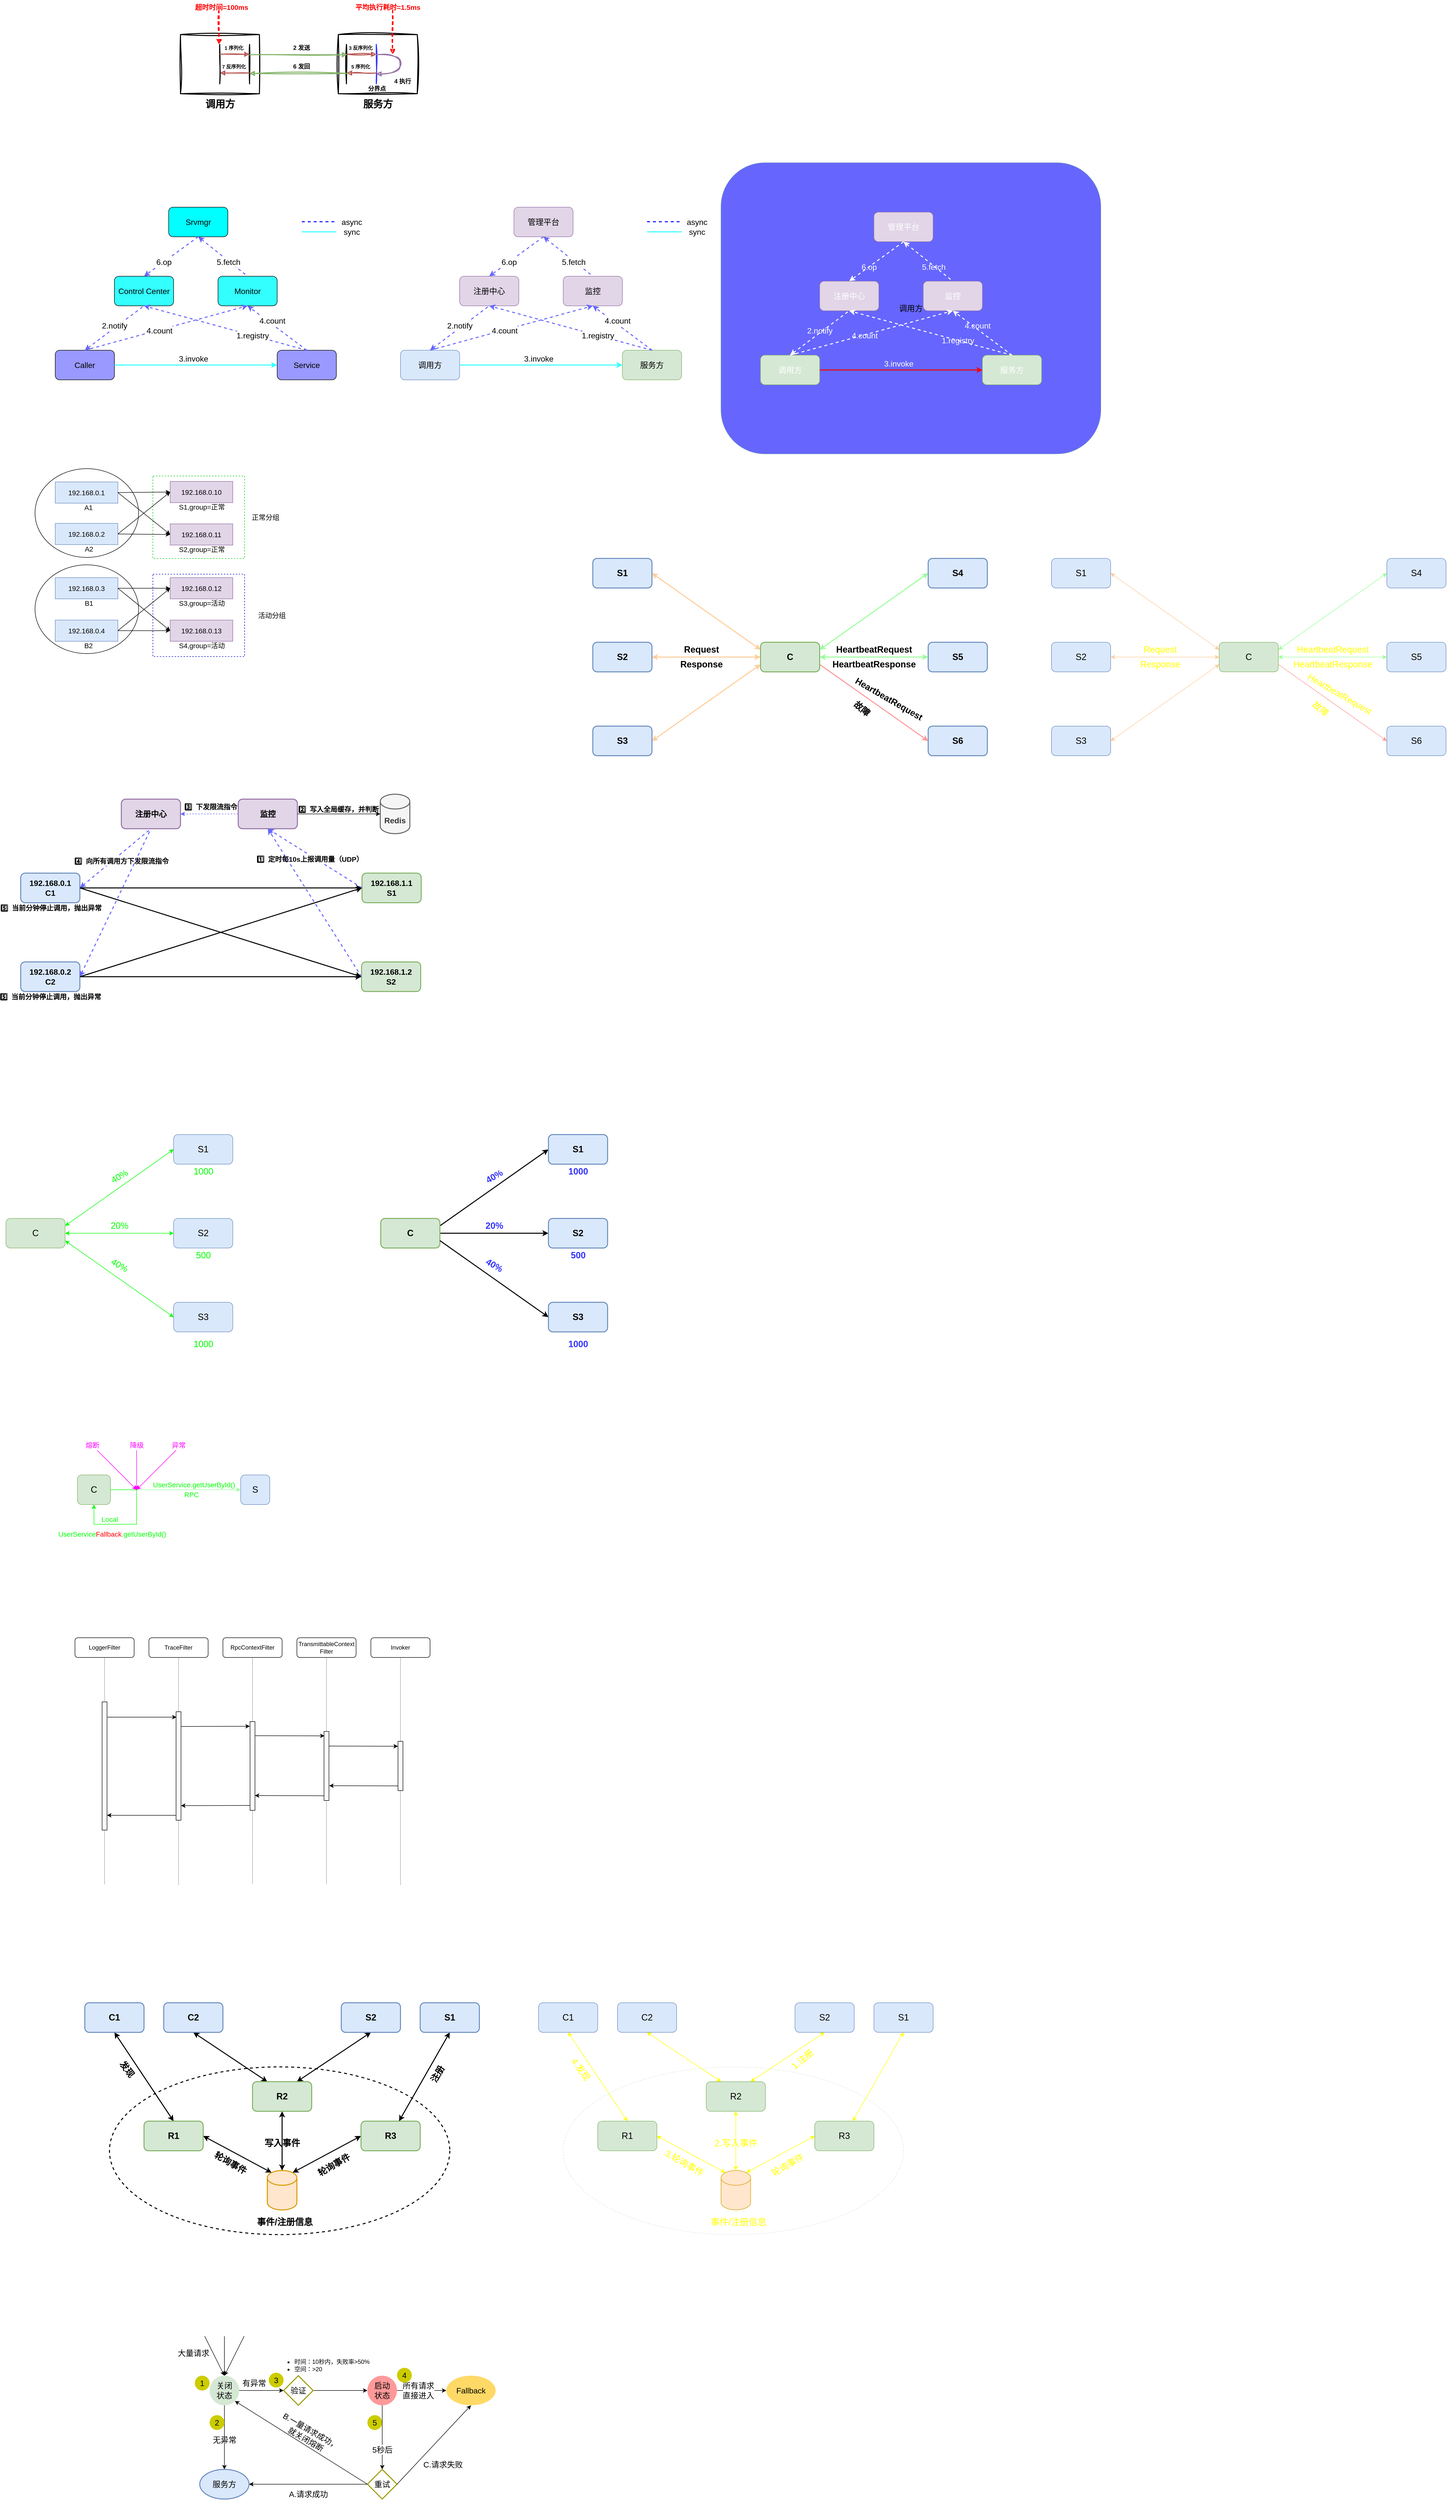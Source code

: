 <mxfile version="26.2.14">
  <diagram id="c6vPCQbDTAW3_hjepVWK" name="Page-1">
    <mxGraphModel dx="1714" dy="1526" grid="1" gridSize="10" guides="1" tooltips="1" connect="1" arrows="1" fold="1" page="0" pageScale="1" pageWidth="827" pageHeight="1169" math="0" shadow="0">
      <root>
        <mxCell id="0" />
        <mxCell id="1" parent="0" />
        <mxCell id="IMRiH2Jyy75GKOMvcvbp-24" value="调用方" style="rounded=1;whiteSpace=wrap;html=1;fillColor=#6666FF;fontSize=16;strokeColor=#6c8ebf;" parent="1" vertex="1">
          <mxGeometry x="1520" y="-50" width="770" height="590" as="geometry" />
        </mxCell>
        <mxCell id="qctzH7rqazo4ZXe9pNT--71" value="" style="ellipse;whiteSpace=wrap;html=1;fillColor=none;" parent="1" vertex="1">
          <mxGeometry x="129" y="765" width="210" height="180" as="geometry" />
        </mxCell>
        <mxCell id="qctzH7rqazo4ZXe9pNT--70" value="" style="ellipse;whiteSpace=wrap;html=1;fillColor=none;" parent="1" vertex="1">
          <mxGeometry x="129" y="570" width="210" height="180" as="geometry" />
        </mxCell>
        <mxCell id="nqajYnND2lpwk76EezyJ-1" value="Caller" style="rounded=1;whiteSpace=wrap;html=1;fillColor=#9999FF;fontSize=16;" parent="1" vertex="1">
          <mxGeometry x="170" y="330" width="120" height="60" as="geometry" />
        </mxCell>
        <mxCell id="nqajYnND2lpwk76EezyJ-2" value="Service" style="rounded=1;whiteSpace=wrap;html=1;fillColor=#9999FF;fontSize=16;" parent="1" vertex="1">
          <mxGeometry x="620" y="330" width="120" height="60" as="geometry" />
        </mxCell>
        <mxCell id="nqajYnND2lpwk76EezyJ-3" value="Control Center" style="rounded=1;whiteSpace=wrap;html=1;fillColor=#33FFFF;fontSize=16;" parent="1" vertex="1">
          <mxGeometry x="290" y="180" width="120" height="60" as="geometry" />
        </mxCell>
        <mxCell id="nqajYnND2lpwk76EezyJ-4" value="Monitor" style="rounded=1;whiteSpace=wrap;html=1;fillColor=#33FFFF;fontSize=16;" parent="1" vertex="1">
          <mxGeometry x="500" y="180" width="120" height="60" as="geometry" />
        </mxCell>
        <mxCell id="nqajYnND2lpwk76EezyJ-5" value="Srvmgr" style="rounded=1;whiteSpace=wrap;html=1;fillColor=#00FFFF;fontSize=16;" parent="1" vertex="1">
          <mxGeometry x="400" y="40" width="120" height="60" as="geometry" />
        </mxCell>
        <mxCell id="nqajYnND2lpwk76EezyJ-6" value="" style="endArrow=classic;html=1;fontSize=16;entryX=0.5;entryY=1;entryDx=0;entryDy=0;exitX=0.5;exitY=0;exitDx=0;exitDy=0;dashed=1;strokeWidth=2;strokeColor=#6666FF;" parent="1" source="nqajYnND2lpwk76EezyJ-2" target="nqajYnND2lpwk76EezyJ-3" edge="1">
          <mxGeometry width="50" height="50" relative="1" as="geometry">
            <mxPoint x="420" y="420" as="sourcePoint" />
            <mxPoint x="470" y="370" as="targetPoint" />
          </mxGeometry>
        </mxCell>
        <mxCell id="nqajYnND2lpwk76EezyJ-7" value="1.registry" style="text;html=1;align=center;verticalAlign=middle;resizable=0;points=[];labelBackgroundColor=#ffffff;fontSize=16;" parent="nqajYnND2lpwk76EezyJ-6" vertex="1" connectable="0">
          <mxGeometry x="0.066" y="-2" relative="1" as="geometry">
            <mxPoint x="65.06" y="19.82" as="offset" />
          </mxGeometry>
        </mxCell>
        <mxCell id="nqajYnND2lpwk76EezyJ-8" value="" style="endArrow=none;html=1;fontSize=16;entryX=0.5;entryY=1;entryDx=0;entryDy=0;exitX=0.5;exitY=0;exitDx=0;exitDy=0;dashed=1;strokeWidth=2;strokeColor=#6666FF;startArrow=classic;startFill=1;endFill=0;" parent="1" source="nqajYnND2lpwk76EezyJ-1" target="nqajYnND2lpwk76EezyJ-3" edge="1">
          <mxGeometry width="50" height="50" relative="1" as="geometry">
            <mxPoint x="630" y="370" as="sourcePoint" />
            <mxPoint x="360" y="250" as="targetPoint" />
          </mxGeometry>
        </mxCell>
        <mxCell id="nqajYnND2lpwk76EezyJ-9" value="2.notify" style="text;html=1;align=center;verticalAlign=middle;resizable=0;points=[];labelBackgroundColor=#ffffff;fontSize=16;" parent="nqajYnND2lpwk76EezyJ-8" vertex="1" connectable="0">
          <mxGeometry x="-0.653" y="3" relative="1" as="geometry">
            <mxPoint x="41" y="-32" as="offset" />
          </mxGeometry>
        </mxCell>
        <mxCell id="nqajYnND2lpwk76EezyJ-10" value="" style="endArrow=classic;html=1;fontSize=16;entryX=0;entryY=0.5;entryDx=0;entryDy=0;exitX=1;exitY=0.5;exitDx=0;exitDy=0;strokeWidth=2;strokeColor=#33FFFF;" parent="1" source="nqajYnND2lpwk76EezyJ-1" target="nqajYnND2lpwk76EezyJ-2" edge="1">
          <mxGeometry width="50" height="50" relative="1" as="geometry">
            <mxPoint x="690" y="340" as="sourcePoint" />
            <mxPoint x="360" y="250" as="targetPoint" />
          </mxGeometry>
        </mxCell>
        <mxCell id="nqajYnND2lpwk76EezyJ-11" value="3.invoke" style="text;html=1;align=center;verticalAlign=middle;resizable=0;points=[];labelBackgroundColor=#ffffff;fontSize=16;" parent="nqajYnND2lpwk76EezyJ-10" vertex="1" connectable="0">
          <mxGeometry x="0.066" y="-2" relative="1" as="geometry">
            <mxPoint x="-16" y="-15.0" as="offset" />
          </mxGeometry>
        </mxCell>
        <mxCell id="nqajYnND2lpwk76EezyJ-12" value="" style="endArrow=classic;html=1;fontSize=16;entryX=0.5;entryY=1;entryDx=0;entryDy=0;exitX=0.5;exitY=0;exitDx=0;exitDy=0;dashed=1;strokeWidth=2;strokeColor=#6666FF;" parent="1" source="nqajYnND2lpwk76EezyJ-1" target="nqajYnND2lpwk76EezyJ-4" edge="1">
          <mxGeometry width="50" height="50" relative="1" as="geometry">
            <mxPoint x="690" y="340" as="sourcePoint" />
            <mxPoint x="360" y="250" as="targetPoint" />
          </mxGeometry>
        </mxCell>
        <mxCell id="nqajYnND2lpwk76EezyJ-13" value="4.count" style="text;html=1;align=center;verticalAlign=middle;resizable=0;points=[];labelBackgroundColor=#ffffff;fontSize=16;" parent="nqajYnND2lpwk76EezyJ-12" vertex="1" connectable="0">
          <mxGeometry x="0.066" y="-2" relative="1" as="geometry">
            <mxPoint x="-26.11" y="5.96" as="offset" />
          </mxGeometry>
        </mxCell>
        <mxCell id="nqajYnND2lpwk76EezyJ-14" value="" style="endArrow=classic;html=1;fontSize=16;entryX=0.5;entryY=1;entryDx=0;entryDy=0;exitX=0.5;exitY=0;exitDx=0;exitDy=0;dashed=1;strokeWidth=2;strokeColor=#6666FF;" parent="1" source="nqajYnND2lpwk76EezyJ-2" target="nqajYnND2lpwk76EezyJ-4" edge="1">
          <mxGeometry width="50" height="50" relative="1" as="geometry">
            <mxPoint x="240" y="340" as="sourcePoint" />
            <mxPoint x="570" y="250" as="targetPoint" />
          </mxGeometry>
        </mxCell>
        <mxCell id="nqajYnND2lpwk76EezyJ-15" value="4.count" style="text;html=1;align=center;verticalAlign=middle;resizable=0;points=[];labelBackgroundColor=#ffffff;fontSize=16;" parent="nqajYnND2lpwk76EezyJ-14" vertex="1" connectable="0">
          <mxGeometry x="0.066" y="-2" relative="1" as="geometry">
            <mxPoint x="-7.2" y="-10.4" as="offset" />
          </mxGeometry>
        </mxCell>
        <mxCell id="nqajYnND2lpwk76EezyJ-16" value="" style="endArrow=classic;html=1;fontSize=16;entryX=0.5;entryY=0;entryDx=0;entryDy=0;exitX=0.5;exitY=1;exitDx=0;exitDy=0;dashed=1;strokeWidth=2;strokeColor=#6666FF;" parent="1" source="nqajYnND2lpwk76EezyJ-5" target="nqajYnND2lpwk76EezyJ-3" edge="1">
          <mxGeometry width="50" height="50" relative="1" as="geometry">
            <mxPoint x="690" y="340" as="sourcePoint" />
            <mxPoint x="360" y="250" as="targetPoint" />
          </mxGeometry>
        </mxCell>
        <mxCell id="nqajYnND2lpwk76EezyJ-17" value="6.op" style="text;html=1;align=center;verticalAlign=middle;resizable=0;points=[];labelBackgroundColor=#ffffff;fontSize=16;" parent="nqajYnND2lpwk76EezyJ-16" vertex="1" connectable="0">
          <mxGeometry x="0.066" y="-2" relative="1" as="geometry">
            <mxPoint x="-10.59" y="9.27" as="offset" />
          </mxGeometry>
        </mxCell>
        <mxCell id="nqajYnND2lpwk76EezyJ-18" value="" style="endArrow=none;html=1;fontSize=16;entryX=0.5;entryY=0;entryDx=0;entryDy=0;exitX=0.5;exitY=1;exitDx=0;exitDy=0;dashed=1;strokeWidth=2;strokeColor=#6666FF;startArrow=classic;startFill=1;endFill=0;" parent="1" source="nqajYnND2lpwk76EezyJ-5" target="nqajYnND2lpwk76EezyJ-4" edge="1">
          <mxGeometry width="50" height="50" relative="1" as="geometry">
            <mxPoint x="470" y="110" as="sourcePoint" />
            <mxPoint x="360" y="190" as="targetPoint" />
          </mxGeometry>
        </mxCell>
        <mxCell id="nqajYnND2lpwk76EezyJ-19" value="5.fetch" style="text;html=1;align=center;verticalAlign=middle;resizable=0;points=[];labelBackgroundColor=#ffffff;fontSize=16;" parent="nqajYnND2lpwk76EezyJ-18" vertex="1" connectable="0">
          <mxGeometry x="0.066" y="-2" relative="1" as="geometry">
            <mxPoint x="8.15" y="5.96" as="offset" />
          </mxGeometry>
        </mxCell>
        <mxCell id="kpHwbxMFUV27yNFj0fHA-5" value="" style="endArrow=none;html=1;fontSize=16;strokeWidth=2;strokeColor=#33FFFF;endFill=0;" parent="1" edge="1">
          <mxGeometry width="50" height="50" relative="1" as="geometry">
            <mxPoint x="670" y="90" as="sourcePoint" />
            <mxPoint x="740" y="90" as="targetPoint" />
          </mxGeometry>
        </mxCell>
        <mxCell id="kpHwbxMFUV27yNFj0fHA-6" value="sync" style="text;html=1;align=center;verticalAlign=middle;resizable=0;points=[];labelBackgroundColor=#ffffff;fontSize=16;" parent="kpHwbxMFUV27yNFj0fHA-5" vertex="1" connectable="0">
          <mxGeometry x="0.066" y="-2" relative="1" as="geometry">
            <mxPoint x="63" y="-2.0" as="offset" />
          </mxGeometry>
        </mxCell>
        <mxCell id="kpHwbxMFUV27yNFj0fHA-7" value="" style="endArrow=none;html=1;fontSize=16;strokeWidth=2;strokeColor=#0000FF;endFill=0;dashed=1;" parent="1" edge="1">
          <mxGeometry width="50" height="50" relative="1" as="geometry">
            <mxPoint x="670" y="69.5" as="sourcePoint" />
            <mxPoint x="740" y="69.5" as="targetPoint" />
          </mxGeometry>
        </mxCell>
        <mxCell id="kpHwbxMFUV27yNFj0fHA-8" value="async" style="text;html=1;align=center;verticalAlign=middle;resizable=0;points=[];labelBackgroundColor=#ffffff;fontSize=16;" parent="kpHwbxMFUV27yNFj0fHA-7" vertex="1" connectable="0">
          <mxGeometry x="0.066" y="-2" relative="1" as="geometry">
            <mxPoint x="63" y="-2.0" as="offset" />
          </mxGeometry>
        </mxCell>
        <mxCell id="qctzH7rqazo4ZXe9pNT--1" value="调用方" style="rounded=1;whiteSpace=wrap;html=1;fillColor=#dae8fc;fontSize=16;strokeColor=#6c8ebf;" parent="1" vertex="1">
          <mxGeometry x="870" y="330" width="120" height="60" as="geometry" />
        </mxCell>
        <mxCell id="qctzH7rqazo4ZXe9pNT--2" value="服务方" style="rounded=1;whiteSpace=wrap;html=1;fillColor=#d5e8d4;fontSize=16;strokeColor=#82b366;" parent="1" vertex="1">
          <mxGeometry x="1320" y="330" width="120" height="60" as="geometry" />
        </mxCell>
        <mxCell id="qctzH7rqazo4ZXe9pNT--3" value="注册中心" style="rounded=1;whiteSpace=wrap;html=1;fillColor=#e1d5e7;fontSize=16;strokeColor=#9673a6;" parent="1" vertex="1">
          <mxGeometry x="990" y="180" width="120" height="60" as="geometry" />
        </mxCell>
        <mxCell id="qctzH7rqazo4ZXe9pNT--4" value="监控" style="rounded=1;whiteSpace=wrap;html=1;fillColor=#e1d5e7;fontSize=16;strokeColor=#9673a6;" parent="1" vertex="1">
          <mxGeometry x="1200" y="180" width="120" height="60" as="geometry" />
        </mxCell>
        <mxCell id="qctzH7rqazo4ZXe9pNT--5" value="管理平台" style="rounded=1;whiteSpace=wrap;html=1;fillColor=#e1d5e7;fontSize=16;strokeColor=#9673a6;" parent="1" vertex="1">
          <mxGeometry x="1100" y="40" width="120" height="60" as="geometry" />
        </mxCell>
        <mxCell id="qctzH7rqazo4ZXe9pNT--6" value="" style="endArrow=classic;html=1;fontSize=16;entryX=0.5;entryY=1;entryDx=0;entryDy=0;exitX=0.5;exitY=0;exitDx=0;exitDy=0;dashed=1;strokeWidth=2;strokeColor=#6666FF;" parent="1" source="qctzH7rqazo4ZXe9pNT--2" target="qctzH7rqazo4ZXe9pNT--3" edge="1">
          <mxGeometry width="50" height="50" relative="1" as="geometry">
            <mxPoint x="1120" y="420" as="sourcePoint" />
            <mxPoint x="1170" y="370" as="targetPoint" />
          </mxGeometry>
        </mxCell>
        <mxCell id="qctzH7rqazo4ZXe9pNT--7" value="1.registry" style="text;html=1;align=center;verticalAlign=middle;resizable=0;points=[];labelBackgroundColor=#ffffff;fontSize=16;" parent="qctzH7rqazo4ZXe9pNT--6" vertex="1" connectable="0">
          <mxGeometry x="0.066" y="-2" relative="1" as="geometry">
            <mxPoint x="65.06" y="19.82" as="offset" />
          </mxGeometry>
        </mxCell>
        <mxCell id="qctzH7rqazo4ZXe9pNT--8" value="" style="endArrow=none;html=1;fontSize=16;entryX=0.5;entryY=1;entryDx=0;entryDy=0;exitX=0.5;exitY=0;exitDx=0;exitDy=0;dashed=1;strokeWidth=2;strokeColor=#6666FF;startArrow=classic;startFill=1;endFill=0;" parent="1" source="qctzH7rqazo4ZXe9pNT--1" target="qctzH7rqazo4ZXe9pNT--3" edge="1">
          <mxGeometry width="50" height="50" relative="1" as="geometry">
            <mxPoint x="1330" y="370" as="sourcePoint" />
            <mxPoint x="1060" y="250" as="targetPoint" />
          </mxGeometry>
        </mxCell>
        <mxCell id="qctzH7rqazo4ZXe9pNT--9" value="2.notify" style="text;html=1;align=center;verticalAlign=middle;resizable=0;points=[];labelBackgroundColor=#ffffff;fontSize=16;" parent="qctzH7rqazo4ZXe9pNT--8" vertex="1" connectable="0">
          <mxGeometry x="-0.653" y="3" relative="1" as="geometry">
            <mxPoint x="41" y="-32" as="offset" />
          </mxGeometry>
        </mxCell>
        <mxCell id="qctzH7rqazo4ZXe9pNT--10" value="" style="endArrow=classic;html=1;fontSize=16;entryX=0;entryY=0.5;entryDx=0;entryDy=0;exitX=1;exitY=0.5;exitDx=0;exitDy=0;strokeWidth=2;strokeColor=#33FFFF;" parent="1" source="qctzH7rqazo4ZXe9pNT--1" target="qctzH7rqazo4ZXe9pNT--2" edge="1">
          <mxGeometry width="50" height="50" relative="1" as="geometry">
            <mxPoint x="1390" y="340" as="sourcePoint" />
            <mxPoint x="1060" y="250" as="targetPoint" />
          </mxGeometry>
        </mxCell>
        <mxCell id="qctzH7rqazo4ZXe9pNT--11" value="3.invoke" style="text;html=1;align=center;verticalAlign=middle;resizable=0;points=[];labelBackgroundColor=#ffffff;fontSize=16;" parent="qctzH7rqazo4ZXe9pNT--10" vertex="1" connectable="0">
          <mxGeometry x="0.066" y="-2" relative="1" as="geometry">
            <mxPoint x="-16" y="-15.0" as="offset" />
          </mxGeometry>
        </mxCell>
        <mxCell id="qctzH7rqazo4ZXe9pNT--12" value="" style="endArrow=classic;html=1;fontSize=16;entryX=0.5;entryY=1;entryDx=0;entryDy=0;exitX=0.5;exitY=0;exitDx=0;exitDy=0;dashed=1;strokeWidth=2;strokeColor=#6666FF;" parent="1" source="qctzH7rqazo4ZXe9pNT--1" target="qctzH7rqazo4ZXe9pNT--4" edge="1">
          <mxGeometry width="50" height="50" relative="1" as="geometry">
            <mxPoint x="1390" y="340" as="sourcePoint" />
            <mxPoint x="1060" y="250" as="targetPoint" />
          </mxGeometry>
        </mxCell>
        <mxCell id="qctzH7rqazo4ZXe9pNT--13" value="4.count" style="text;html=1;align=center;verticalAlign=middle;resizable=0;points=[];labelBackgroundColor=#ffffff;fontSize=16;" parent="qctzH7rqazo4ZXe9pNT--12" vertex="1" connectable="0">
          <mxGeometry x="0.066" y="-2" relative="1" as="geometry">
            <mxPoint x="-26.11" y="5.96" as="offset" />
          </mxGeometry>
        </mxCell>
        <mxCell id="qctzH7rqazo4ZXe9pNT--14" value="" style="endArrow=classic;html=1;fontSize=16;entryX=0.5;entryY=1;entryDx=0;entryDy=0;exitX=0.5;exitY=0;exitDx=0;exitDy=0;dashed=1;strokeWidth=2;strokeColor=#6666FF;" parent="1" source="qctzH7rqazo4ZXe9pNT--2" target="qctzH7rqazo4ZXe9pNT--4" edge="1">
          <mxGeometry width="50" height="50" relative="1" as="geometry">
            <mxPoint x="940" y="340" as="sourcePoint" />
            <mxPoint x="1270" y="250" as="targetPoint" />
          </mxGeometry>
        </mxCell>
        <mxCell id="qctzH7rqazo4ZXe9pNT--15" value="4.count" style="text;html=1;align=center;verticalAlign=middle;resizable=0;points=[];labelBackgroundColor=#ffffff;fontSize=16;" parent="qctzH7rqazo4ZXe9pNT--14" vertex="1" connectable="0">
          <mxGeometry x="0.066" y="-2" relative="1" as="geometry">
            <mxPoint x="-7.2" y="-10.4" as="offset" />
          </mxGeometry>
        </mxCell>
        <mxCell id="qctzH7rqazo4ZXe9pNT--16" value="" style="endArrow=classic;html=1;fontSize=16;entryX=0.5;entryY=0;entryDx=0;entryDy=0;exitX=0.5;exitY=1;exitDx=0;exitDy=0;dashed=1;strokeWidth=2;strokeColor=#6666FF;" parent="1" source="qctzH7rqazo4ZXe9pNT--5" target="qctzH7rqazo4ZXe9pNT--3" edge="1">
          <mxGeometry width="50" height="50" relative="1" as="geometry">
            <mxPoint x="1390" y="340" as="sourcePoint" />
            <mxPoint x="1060" y="250" as="targetPoint" />
          </mxGeometry>
        </mxCell>
        <mxCell id="qctzH7rqazo4ZXe9pNT--17" value="6.op" style="text;html=1;align=center;verticalAlign=middle;resizable=0;points=[];labelBackgroundColor=#ffffff;fontSize=16;" parent="qctzH7rqazo4ZXe9pNT--16" vertex="1" connectable="0">
          <mxGeometry x="0.066" y="-2" relative="1" as="geometry">
            <mxPoint x="-10.59" y="9.27" as="offset" />
          </mxGeometry>
        </mxCell>
        <mxCell id="qctzH7rqazo4ZXe9pNT--18" value="" style="endArrow=none;html=1;fontSize=16;entryX=0.5;entryY=0;entryDx=0;entryDy=0;exitX=0.5;exitY=1;exitDx=0;exitDy=0;dashed=1;strokeWidth=2;strokeColor=#6666FF;startArrow=classic;startFill=1;endFill=0;" parent="1" source="qctzH7rqazo4ZXe9pNT--5" target="qctzH7rqazo4ZXe9pNT--4" edge="1">
          <mxGeometry width="50" height="50" relative="1" as="geometry">
            <mxPoint x="1170" y="110" as="sourcePoint" />
            <mxPoint x="1060" y="190" as="targetPoint" />
          </mxGeometry>
        </mxCell>
        <mxCell id="qctzH7rqazo4ZXe9pNT--19" value="5.fetch" style="text;html=1;align=center;verticalAlign=middle;resizable=0;points=[];labelBackgroundColor=#ffffff;fontSize=16;" parent="qctzH7rqazo4ZXe9pNT--18" vertex="1" connectable="0">
          <mxGeometry x="0.066" y="-2" relative="1" as="geometry">
            <mxPoint x="8.15" y="5.96" as="offset" />
          </mxGeometry>
        </mxCell>
        <mxCell id="qctzH7rqazo4ZXe9pNT--20" value="" style="endArrow=none;html=1;fontSize=16;strokeWidth=2;strokeColor=#33FFFF;endFill=0;" parent="1" edge="1">
          <mxGeometry width="50" height="50" relative="1" as="geometry">
            <mxPoint x="1370" y="90" as="sourcePoint" />
            <mxPoint x="1440" y="90" as="targetPoint" />
          </mxGeometry>
        </mxCell>
        <mxCell id="qctzH7rqazo4ZXe9pNT--21" value="sync" style="text;html=1;align=center;verticalAlign=middle;resizable=0;points=[];labelBackgroundColor=#ffffff;fontSize=16;" parent="qctzH7rqazo4ZXe9pNT--20" vertex="1" connectable="0">
          <mxGeometry x="0.066" y="-2" relative="1" as="geometry">
            <mxPoint x="63" y="-2.0" as="offset" />
          </mxGeometry>
        </mxCell>
        <mxCell id="qctzH7rqazo4ZXe9pNT--22" value="" style="endArrow=none;html=1;fontSize=16;strokeWidth=2;strokeColor=#0000FF;endFill=0;dashed=1;" parent="1" edge="1">
          <mxGeometry width="50" height="50" relative="1" as="geometry">
            <mxPoint x="1370" y="69.5" as="sourcePoint" />
            <mxPoint x="1440" y="69.5" as="targetPoint" />
          </mxGeometry>
        </mxCell>
        <mxCell id="qctzH7rqazo4ZXe9pNT--23" value="async" style="text;html=1;align=center;verticalAlign=middle;resizable=0;points=[];labelBackgroundColor=#ffffff;fontSize=16;" parent="qctzH7rqazo4ZXe9pNT--22" vertex="1" connectable="0">
          <mxGeometry x="0.066" y="-2" relative="1" as="geometry">
            <mxPoint x="63" y="-2.0" as="offset" />
          </mxGeometry>
        </mxCell>
        <mxCell id="qctzH7rqazo4ZXe9pNT--25" value="" style="rounded=0;whiteSpace=wrap;html=1;fontSize=14;fillColor=none;dashed=1;strokeColor=#0000CC;" parent="1" vertex="1">
          <mxGeometry x="368" y="784" width="186" height="167" as="geometry" />
        </mxCell>
        <mxCell id="qctzH7rqazo4ZXe9pNT--26" value="" style="rounded=0;whiteSpace=wrap;html=1;fontSize=14;fillColor=none;dashed=1;strokeColor=#00CC00;" parent="1" vertex="1">
          <mxGeometry x="368" y="585" width="186" height="167" as="geometry" />
        </mxCell>
        <mxCell id="qctzH7rqazo4ZXe9pNT--27" value="" style="group" parent="1" vertex="1" connectable="0">
          <mxGeometry x="170" y="597" width="127" height="62" as="geometry" />
        </mxCell>
        <mxCell id="qctzH7rqazo4ZXe9pNT--28" value="192.168.0.1" style="rounded=0;whiteSpace=wrap;html=1;fontSize=14;fillColor=#dae8fc;strokeColor=#6c8ebf;" parent="qctzH7rqazo4ZXe9pNT--27" vertex="1">
          <mxGeometry width="127" height="43" as="geometry" />
        </mxCell>
        <mxCell id="qctzH7rqazo4ZXe9pNT--29" value="A1" style="text;html=1;align=center;verticalAlign=middle;resizable=0;points=[];autosize=1;strokeColor=none;fillColor=none;fontSize=14;" parent="qctzH7rqazo4ZXe9pNT--27" vertex="1">
          <mxGeometry x="53.5" y="41" width="27" height="21" as="geometry" />
        </mxCell>
        <mxCell id="qctzH7rqazo4ZXe9pNT--30" value="" style="group" parent="1" vertex="1" connectable="0">
          <mxGeometry x="170" y="791" width="127" height="62" as="geometry" />
        </mxCell>
        <mxCell id="qctzH7rqazo4ZXe9pNT--31" value="192.168.0.3" style="rounded=0;whiteSpace=wrap;html=1;fontSize=14;fillColor=#dae8fc;strokeColor=#6c8ebf;" parent="qctzH7rqazo4ZXe9pNT--30" vertex="1">
          <mxGeometry width="127" height="43" as="geometry" />
        </mxCell>
        <mxCell id="qctzH7rqazo4ZXe9pNT--32" value="B1" style="text;html=1;align=center;verticalAlign=middle;resizable=0;points=[];autosize=1;strokeColor=none;fillColor=none;fontSize=14;" parent="qctzH7rqazo4ZXe9pNT--30" vertex="1">
          <mxGeometry x="52.5" y="42" width="30" height="20" as="geometry" />
        </mxCell>
        <mxCell id="qctzH7rqazo4ZXe9pNT--33" value="" style="group" parent="1" vertex="1" connectable="0">
          <mxGeometry x="403" y="596" width="127" height="62" as="geometry" />
        </mxCell>
        <mxCell id="qctzH7rqazo4ZXe9pNT--34" value="192.168.0.10" style="rounded=0;whiteSpace=wrap;html=1;fontSize=14;fillColor=#e1d5e7;strokeColor=#9673a6;" parent="qctzH7rqazo4ZXe9pNT--33" vertex="1">
          <mxGeometry width="127" height="43" as="geometry" />
        </mxCell>
        <mxCell id="qctzH7rqazo4ZXe9pNT--35" value="S1,group=正常" style="text;html=1;align=center;verticalAlign=middle;resizable=0;points=[];autosize=1;strokeColor=none;fillColor=none;fontSize=14;" parent="qctzH7rqazo4ZXe9pNT--33" vertex="1">
          <mxGeometry x="12" y="41" width="103" height="21" as="geometry" />
        </mxCell>
        <mxCell id="qctzH7rqazo4ZXe9pNT--36" value="" style="group" parent="1" vertex="1" connectable="0">
          <mxGeometry x="403" y="682" width="127" height="62" as="geometry" />
        </mxCell>
        <mxCell id="qctzH7rqazo4ZXe9pNT--37" value="192.168.0.11" style="rounded=0;whiteSpace=wrap;html=1;fontSize=14;fillColor=#e1d5e7;strokeColor=#9673a6;" parent="qctzH7rqazo4ZXe9pNT--36" vertex="1">
          <mxGeometry width="127" height="43" as="geometry" />
        </mxCell>
        <mxCell id="qctzH7rqazo4ZXe9pNT--38" value="S2,group=正常" style="text;html=1;align=center;verticalAlign=middle;resizable=0;points=[];autosize=1;strokeColor=none;fillColor=none;fontSize=14;" parent="qctzH7rqazo4ZXe9pNT--36" vertex="1">
          <mxGeometry x="12" y="41" width="103" height="21" as="geometry" />
        </mxCell>
        <mxCell id="qctzH7rqazo4ZXe9pNT--39" value="" style="group" parent="1" vertex="1" connectable="0">
          <mxGeometry x="403" y="791" width="127" height="62" as="geometry" />
        </mxCell>
        <mxCell id="qctzH7rqazo4ZXe9pNT--40" value="192.168.0.12" style="rounded=0;whiteSpace=wrap;html=1;fontSize=14;fillColor=#e1d5e7;strokeColor=#9673a6;" parent="qctzH7rqazo4ZXe9pNT--39" vertex="1">
          <mxGeometry width="127" height="43" as="geometry" />
        </mxCell>
        <mxCell id="qctzH7rqazo4ZXe9pNT--41" value="S3,group=活动" style="text;html=1;align=center;verticalAlign=middle;resizable=0;points=[];autosize=1;strokeColor=none;fillColor=none;fontSize=14;" parent="qctzH7rqazo4ZXe9pNT--39" vertex="1">
          <mxGeometry x="12.5" y="41" width="103" height="21" as="geometry" />
        </mxCell>
        <mxCell id="qctzH7rqazo4ZXe9pNT--42" value="" style="group" parent="1" vertex="1" connectable="0">
          <mxGeometry x="403" y="877" width="127" height="62" as="geometry" />
        </mxCell>
        <mxCell id="qctzH7rqazo4ZXe9pNT--43" value="192.168.0.13" style="rounded=0;whiteSpace=wrap;html=1;fontSize=14;fillColor=#e1d5e7;strokeColor=#9673a6;" parent="qctzH7rqazo4ZXe9pNT--42" vertex="1">
          <mxGeometry width="127" height="43" as="geometry" />
        </mxCell>
        <mxCell id="qctzH7rqazo4ZXe9pNT--44" value="S4,group=活动" style="text;html=1;align=center;verticalAlign=middle;resizable=0;points=[];autosize=1;strokeColor=none;fillColor=none;fontSize=14;" parent="qctzH7rqazo4ZXe9pNT--42" vertex="1">
          <mxGeometry x="12.5" y="41" width="103" height="21" as="geometry" />
        </mxCell>
        <mxCell id="qctzH7rqazo4ZXe9pNT--45" value="" style="endArrow=classic;html=1;rounded=0;fontSize=14;exitX=1;exitY=0.5;exitDx=0;exitDy=0;entryX=0;entryY=0.5;entryDx=0;entryDy=0;" parent="1" source="qctzH7rqazo4ZXe9pNT--28" target="qctzH7rqazo4ZXe9pNT--34" edge="1">
          <mxGeometry width="50" height="50" relative="1" as="geometry">
            <mxPoint x="348" y="562" as="sourcePoint" />
            <mxPoint x="398" y="512" as="targetPoint" />
          </mxGeometry>
        </mxCell>
        <mxCell id="qctzH7rqazo4ZXe9pNT--46" value="" style="endArrow=classic;html=1;rounded=0;fontSize=14;exitX=1;exitY=0.5;exitDx=0;exitDy=0;entryX=0;entryY=0.5;entryDx=0;entryDy=0;" parent="1" source="qctzH7rqazo4ZXe9pNT--28" target="qctzH7rqazo4ZXe9pNT--37" edge="1">
          <mxGeometry width="50" height="50" relative="1" as="geometry">
            <mxPoint x="307" y="682.5" as="sourcePoint" />
            <mxPoint x="413" y="627.5" as="targetPoint" />
          </mxGeometry>
        </mxCell>
        <mxCell id="qctzH7rqazo4ZXe9pNT--47" value="" style="endArrow=classic;html=1;rounded=0;fontSize=14;exitX=1;exitY=0.5;exitDx=0;exitDy=0;entryX=0;entryY=0.5;entryDx=0;entryDy=0;strokeColor=#000000;" parent="1" source="qctzH7rqazo4ZXe9pNT--31" target="qctzH7rqazo4ZXe9pNT--40" edge="1">
          <mxGeometry width="50" height="50" relative="1" as="geometry">
            <mxPoint x="307" y="701.5" as="sourcePoint" />
            <mxPoint x="413" y="732.5" as="targetPoint" />
          </mxGeometry>
        </mxCell>
        <mxCell id="qctzH7rqazo4ZXe9pNT--48" value="" style="endArrow=classic;html=1;rounded=0;fontSize=14;exitX=1;exitY=0.5;exitDx=0;exitDy=0;entryX=0;entryY=0.5;entryDx=0;entryDy=0;strokeColor=#000000;" parent="1" source="qctzH7rqazo4ZXe9pNT--31" target="qctzH7rqazo4ZXe9pNT--43" edge="1">
          <mxGeometry width="50" height="50" relative="1" as="geometry">
            <mxPoint x="307" y="856.5" as="sourcePoint" />
            <mxPoint x="413" y="822.5" as="targetPoint" />
          </mxGeometry>
        </mxCell>
        <mxCell id="qctzH7rqazo4ZXe9pNT--49" value="正常分组" style="text;html=1;align=center;verticalAlign=middle;resizable=0;points=[];autosize=1;strokeColor=none;fillColor=none;fontSize=14;" parent="1" vertex="1">
          <mxGeometry x="563" y="658" width="66" height="21" as="geometry" />
        </mxCell>
        <mxCell id="qctzH7rqazo4ZXe9pNT--50" value="活动分组" style="text;html=1;align=center;verticalAlign=middle;resizable=0;points=[];autosize=1;strokeColor=none;fillColor=none;fontSize=14;" parent="1" vertex="1">
          <mxGeometry x="576" y="857" width="66" height="21" as="geometry" />
        </mxCell>
        <mxCell id="qctzH7rqazo4ZXe9pNT--57" value="" style="group" parent="1" vertex="1" connectable="0">
          <mxGeometry x="170" y="681" width="127" height="62" as="geometry" />
        </mxCell>
        <mxCell id="qctzH7rqazo4ZXe9pNT--58" value="192.168.0.2" style="rounded=0;whiteSpace=wrap;html=1;fontSize=14;fillColor=#dae8fc;strokeColor=#6c8ebf;" parent="qctzH7rqazo4ZXe9pNT--57" vertex="1">
          <mxGeometry width="127" height="43" as="geometry" />
        </mxCell>
        <mxCell id="qctzH7rqazo4ZXe9pNT--59" value="A2" style="text;html=1;align=center;verticalAlign=middle;resizable=0;points=[];autosize=1;strokeColor=none;fillColor=none;fontSize=14;" parent="qctzH7rqazo4ZXe9pNT--57" vertex="1">
          <mxGeometry x="52.5" y="42" width="30" height="20" as="geometry" />
        </mxCell>
        <mxCell id="qctzH7rqazo4ZXe9pNT--60" value="" style="endArrow=classic;html=1;rounded=0;fontSize=14;exitX=1;exitY=0.5;exitDx=0;exitDy=0;entryX=0;entryY=0.5;entryDx=0;entryDy=0;" parent="1" source="qctzH7rqazo4ZXe9pNT--58" target="qctzH7rqazo4ZXe9pNT--34" edge="1">
          <mxGeometry width="50" height="50" relative="1" as="geometry">
            <mxPoint x="307" y="628.5" as="sourcePoint" />
            <mxPoint x="413" y="627.5" as="targetPoint" />
          </mxGeometry>
        </mxCell>
        <mxCell id="qctzH7rqazo4ZXe9pNT--61" value="" style="endArrow=classic;html=1;rounded=0;fontSize=14;exitX=1;exitY=0.5;exitDx=0;exitDy=0;entryX=0;entryY=0.5;entryDx=0;entryDy=0;" parent="1" source="qctzH7rqazo4ZXe9pNT--58" target="qctzH7rqazo4ZXe9pNT--37" edge="1">
          <mxGeometry width="50" height="50" relative="1" as="geometry">
            <mxPoint x="307" y="628.5" as="sourcePoint" />
            <mxPoint x="413" y="713.5" as="targetPoint" />
          </mxGeometry>
        </mxCell>
        <mxCell id="qctzH7rqazo4ZXe9pNT--62" value="" style="group" parent="1" vertex="1" connectable="0">
          <mxGeometry x="170" y="877" width="127" height="62" as="geometry" />
        </mxCell>
        <mxCell id="qctzH7rqazo4ZXe9pNT--63" value="192.168.0.4" style="rounded=0;whiteSpace=wrap;html=1;fontSize=14;fillColor=#dae8fc;strokeColor=#6c8ebf;" parent="qctzH7rqazo4ZXe9pNT--62" vertex="1">
          <mxGeometry width="127" height="43" as="geometry" />
        </mxCell>
        <mxCell id="qctzH7rqazo4ZXe9pNT--64" value="B2" style="text;html=1;align=center;verticalAlign=middle;resizable=0;points=[];autosize=1;strokeColor=none;fillColor=none;fontSize=14;" parent="qctzH7rqazo4ZXe9pNT--62" vertex="1">
          <mxGeometry x="53.5" y="41" width="27" height="21" as="geometry" />
        </mxCell>
        <mxCell id="qctzH7rqazo4ZXe9pNT--65" value="" style="endArrow=classic;html=1;rounded=0;fontSize=14;exitX=1;exitY=0.5;exitDx=0;exitDy=0;entryX=0;entryY=0.5;entryDx=0;entryDy=0;strokeColor=#000000;" parent="1" source="qctzH7rqazo4ZXe9pNT--63" target="qctzH7rqazo4ZXe9pNT--40" edge="1">
          <mxGeometry width="50" height="50" relative="1" as="geometry">
            <mxPoint x="307" y="822.5" as="sourcePoint" />
            <mxPoint x="413" y="822.5" as="targetPoint" />
          </mxGeometry>
        </mxCell>
        <mxCell id="qctzH7rqazo4ZXe9pNT--66" value="" style="endArrow=classic;html=1;rounded=0;fontSize=14;exitX=1;exitY=0.5;exitDx=0;exitDy=0;entryX=0;entryY=0.5;entryDx=0;entryDy=0;strokeColor=#000000;" parent="1" source="qctzH7rqazo4ZXe9pNT--63" target="qctzH7rqazo4ZXe9pNT--43" edge="1">
          <mxGeometry width="50" height="50" relative="1" as="geometry">
            <mxPoint x="307" y="822.5" as="sourcePoint" />
            <mxPoint x="413" y="908.5" as="targetPoint" />
          </mxGeometry>
        </mxCell>
        <mxCell id="Z84fSyqLUMB_H-DxXF72-1" value="192.168.0.1&lt;br&gt;C1" style="rounded=1;whiteSpace=wrap;html=1;fillColor=#dae8fc;fontSize=16;strokeColor=#6c8ebf;strokeWidth=2;fontStyle=1" parent="1" vertex="1">
          <mxGeometry x="100" y="1390" width="120" height="60" as="geometry" />
        </mxCell>
        <mxCell id="Z84fSyqLUMB_H-DxXF72-2" value="192.168.1.1&lt;br&gt;S1" style="rounded=1;whiteSpace=wrap;html=1;fillColor=#d5e8d4;fontSize=16;strokeColor=#82b366;strokeWidth=2;fontStyle=1" parent="1" vertex="1">
          <mxGeometry x="792" y="1390" width="120" height="60" as="geometry" />
        </mxCell>
        <mxCell id="Z84fSyqLUMB_H-DxXF72-3" value="注册中心" style="rounded=1;whiteSpace=wrap;html=1;fillColor=#e1d5e7;fontSize=16;strokeColor=#9673a6;strokeWidth=2;fontStyle=1" parent="1" vertex="1">
          <mxGeometry x="304" y="1240" width="120" height="60" as="geometry" />
        </mxCell>
        <mxCell id="Z84fSyqLUMB_H-DxXF72-4" value="监控" style="rounded=1;whiteSpace=wrap;html=1;fillColor=#e1d5e7;fontSize=16;strokeColor=#9673a6;strokeWidth=2;fontStyle=1" parent="1" vertex="1">
          <mxGeometry x="541" y="1240" width="120" height="60" as="geometry" />
        </mxCell>
        <mxCell id="Z84fSyqLUMB_H-DxXF72-8" value="" style="endArrow=none;html=1;fontSize=16;entryX=0.5;entryY=1;entryDx=0;entryDy=0;exitX=1;exitY=0.5;exitDx=0;exitDy=0;dashed=1;strokeWidth=2;strokeColor=#6666FF;startArrow=classic;startFill=1;endFill=0;fontStyle=0" parent="1" source="Z84fSyqLUMB_H-DxXF72-1" target="Z84fSyqLUMB_H-DxXF72-3" edge="1">
          <mxGeometry width="50" height="50" relative="1" as="geometry">
            <mxPoint x="560" y="1430" as="sourcePoint" />
            <mxPoint x="290" y="1310" as="targetPoint" />
          </mxGeometry>
        </mxCell>
        <mxCell id="Z84fSyqLUMB_H-DxXF72-9" value="&lt;font style=&quot;font-size: 14px&quot;&gt;4️⃣&amp;nbsp; 向所有调用方下发限流指令&lt;/font&gt;" style="text;html=1;align=center;verticalAlign=middle;resizable=0;points=[];labelBackgroundColor=#ffffff;fontSize=16;fontStyle=1" parent="Z84fSyqLUMB_H-DxXF72-8" vertex="1" connectable="0">
          <mxGeometry x="-0.653" y="3" relative="1" as="geometry">
            <mxPoint x="61" y="-32" as="offset" />
          </mxGeometry>
        </mxCell>
        <mxCell id="Z84fSyqLUMB_H-DxXF72-10" value="" style="endArrow=classic;html=1;fontSize=16;entryX=0;entryY=0.5;entryDx=0;entryDy=0;exitX=1;exitY=0.5;exitDx=0;exitDy=0;strokeWidth=2;strokeColor=#000000;fontStyle=0" parent="1" source="Z84fSyqLUMB_H-DxXF72-1" target="Z84fSyqLUMB_H-DxXF72-2" edge="1">
          <mxGeometry width="50" height="50" relative="1" as="geometry">
            <mxPoint x="620" y="1400" as="sourcePoint" />
            <mxPoint x="290" y="1310" as="targetPoint" />
          </mxGeometry>
        </mxCell>
        <mxCell id="Z84fSyqLUMB_H-DxXF72-14" value="" style="endArrow=classic;html=1;fontSize=16;entryX=0.5;entryY=1;entryDx=0;entryDy=0;exitX=0;exitY=0.5;exitDx=0;exitDy=0;dashed=1;strokeWidth=2;strokeColor=#6666FF;fontStyle=0" parent="1" source="Z84fSyqLUMB_H-DxXF72-2" target="Z84fSyqLUMB_H-DxXF72-4" edge="1">
          <mxGeometry width="50" height="50" relative="1" as="geometry">
            <mxPoint x="170" y="1400" as="sourcePoint" />
            <mxPoint x="500" y="1310" as="targetPoint" />
          </mxGeometry>
        </mxCell>
        <mxCell id="Z84fSyqLUMB_H-DxXF72-15" value="&lt;font style=&quot;font-size: 14px&quot;&gt;1️⃣&amp;nbsp; 定时每10s上报调用量（UDP）&lt;/font&gt;" style="text;html=1;align=center;verticalAlign=middle;resizable=0;points=[];labelBackgroundColor=#ffffff;fontSize=16;fontStyle=1" parent="Z84fSyqLUMB_H-DxXF72-14" vertex="1" connectable="0">
          <mxGeometry x="0.066" y="-2" relative="1" as="geometry">
            <mxPoint x="-6" y="6" as="offset" />
          </mxGeometry>
        </mxCell>
        <mxCell id="Z84fSyqLUMB_H-DxXF72-24" value="192.168.0.2&lt;br&gt;C2" style="rounded=1;whiteSpace=wrap;html=1;fillColor=#dae8fc;fontSize=16;strokeColor=#6c8ebf;strokeWidth=2;fontStyle=1" parent="1" vertex="1">
          <mxGeometry x="100" y="1570" width="120" height="60" as="geometry" />
        </mxCell>
        <mxCell id="Z84fSyqLUMB_H-DxXF72-25" value="192.168.1.2&lt;br&gt;S2" style="rounded=1;whiteSpace=wrap;html=1;fillColor=#d5e8d4;fontSize=16;strokeColor=#82b366;strokeWidth=2;fontStyle=1" parent="1" vertex="1">
          <mxGeometry x="791" y="1570" width="120" height="60" as="geometry" />
        </mxCell>
        <mxCell id="Z84fSyqLUMB_H-DxXF72-28" value="" style="endArrow=classic;html=1;fontSize=16;entryX=0;entryY=0.5;entryDx=0;entryDy=0;exitX=1;exitY=0.5;exitDx=0;exitDy=0;strokeWidth=2;strokeColor=#000000;fontStyle=0" parent="1" source="Z84fSyqLUMB_H-DxXF72-1" target="Z84fSyqLUMB_H-DxXF72-25" edge="1">
          <mxGeometry width="50" height="50" relative="1" as="geometry">
            <mxPoint x="230" y="1430" as="sourcePoint" />
            <mxPoint x="560" y="1430" as="targetPoint" />
          </mxGeometry>
        </mxCell>
        <mxCell id="Z84fSyqLUMB_H-DxXF72-29" value="" style="endArrow=classic;html=1;fontSize=16;entryX=0;entryY=0.5;entryDx=0;entryDy=0;exitX=1;exitY=0.5;exitDx=0;exitDy=0;strokeWidth=2;strokeColor=#000000;fontStyle=0" parent="1" source="Z84fSyqLUMB_H-DxXF72-24" target="Z84fSyqLUMB_H-DxXF72-2" edge="1">
          <mxGeometry width="50" height="50" relative="1" as="geometry">
            <mxPoint x="230" y="1430" as="sourcePoint" />
            <mxPoint x="559" y="1570" as="targetPoint" />
          </mxGeometry>
        </mxCell>
        <mxCell id="Z84fSyqLUMB_H-DxXF72-30" value="" style="endArrow=classic;html=1;fontSize=16;entryX=0;entryY=0.5;entryDx=0;entryDy=0;exitX=1;exitY=0.5;exitDx=0;exitDy=0;strokeWidth=2;strokeColor=#000000;fontStyle=0" parent="1" source="Z84fSyqLUMB_H-DxXF72-24" target="Z84fSyqLUMB_H-DxXF72-25" edge="1">
          <mxGeometry width="50" height="50" relative="1" as="geometry">
            <mxPoint x="230" y="1610" as="sourcePoint" />
            <mxPoint x="560" y="1470" as="targetPoint" />
          </mxGeometry>
        </mxCell>
        <mxCell id="Z84fSyqLUMB_H-DxXF72-31" value="" style="endArrow=classic;html=1;fontSize=16;exitX=0;exitY=0.5;exitDx=0;exitDy=0;dashed=1;strokeWidth=2;strokeColor=#6666FF;entryX=0.5;entryY=1;entryDx=0;entryDy=0;fontStyle=0" parent="1" source="Z84fSyqLUMB_H-DxXF72-25" target="Z84fSyqLUMB_H-DxXF72-4" edge="1">
          <mxGeometry width="50" height="50" relative="1" as="geometry">
            <mxPoint x="750" y="1430" as="sourcePoint" />
            <mxPoint x="570" y="1320" as="targetPoint" />
          </mxGeometry>
        </mxCell>
        <mxCell id="Z84fSyqLUMB_H-DxXF72-33" value="" style="endArrow=none;html=1;fontSize=16;entryX=0.5;entryY=1;entryDx=0;entryDy=0;exitX=1;exitY=0.5;exitDx=0;exitDy=0;dashed=1;strokeWidth=2;strokeColor=#6666FF;startArrow=classic;startFill=1;endFill=0;fontStyle=0" parent="1" source="Z84fSyqLUMB_H-DxXF72-24" target="Z84fSyqLUMB_H-DxXF72-3" edge="1">
          <mxGeometry width="50" height="50" relative="1" as="geometry">
            <mxPoint x="230" y="1430" as="sourcePoint" />
            <mxPoint x="380" y="1310" as="targetPoint" />
          </mxGeometry>
        </mxCell>
        <mxCell id="Z84fSyqLUMB_H-DxXF72-35" value="" style="endArrow=classic;html=1;fontSize=16;exitX=0;exitY=0.5;exitDx=0;exitDy=0;dashed=1;strokeWidth=1;strokeColor=#6666FF;entryX=1;entryY=0.5;entryDx=0;entryDy=0;" parent="1" source="Z84fSyqLUMB_H-DxXF72-4" target="Z84fSyqLUMB_H-DxXF72-3" edge="1">
          <mxGeometry width="50" height="50" relative="1" as="geometry">
            <mxPoint x="749" y="1610" as="sourcePoint" />
            <mxPoint x="590" y="1310" as="targetPoint" />
          </mxGeometry>
        </mxCell>
        <mxCell id="Z84fSyqLUMB_H-DxXF72-36" value="&lt;font style=&quot;font-size: 14px&quot;&gt;3️⃣&amp;nbsp; 下发限流指令&lt;/font&gt;" style="text;html=1;align=center;verticalAlign=middle;resizable=0;points=[];labelBackgroundColor=#ffffff;fontSize=16;fontStyle=1" parent="Z84fSyqLUMB_H-DxXF72-35" vertex="1" connectable="0">
          <mxGeometry x="0.066" y="-2" relative="1" as="geometry">
            <mxPoint x="6" y="-13" as="offset" />
          </mxGeometry>
        </mxCell>
        <mxCell id="Z84fSyqLUMB_H-DxXF72-37" value="&lt;font style=&quot;font-size: 16px&quot;&gt;Redis&lt;/font&gt;" style="shape=cylinder3;whiteSpace=wrap;html=1;boundedLbl=1;backgroundOutline=1;size=15;fillColor=#f5f5f5;strokeColor=#666666;fontColor=#333333;strokeWidth=2;fontStyle=1" parent="1" vertex="1">
          <mxGeometry x="829" y="1230" width="60" height="80" as="geometry" />
        </mxCell>
        <mxCell id="Z84fSyqLUMB_H-DxXF72-38" value="" style="endArrow=classic;html=1;fontSize=16;entryX=0;entryY=0.5;entryDx=0;entryDy=0;exitX=1;exitY=0.5;exitDx=0;exitDy=0;strokeWidth=1;strokeColor=#000000;entryPerimeter=0;" parent="1" source="Z84fSyqLUMB_H-DxXF72-4" target="Z84fSyqLUMB_H-DxXF72-37" edge="1">
          <mxGeometry width="50" height="50" relative="1" as="geometry">
            <mxPoint x="230" y="1430" as="sourcePoint" />
            <mxPoint x="749" y="1610" as="targetPoint" />
          </mxGeometry>
        </mxCell>
        <mxCell id="Z84fSyqLUMB_H-DxXF72-41" value="&lt;font style=&quot;font-size: 14px&quot;&gt;2️⃣&amp;nbsp; 写入全局缓存，并判断&lt;/font&gt;" style="text;html=1;align=center;verticalAlign=middle;resizable=0;points=[];autosize=1;strokeColor=none;fillColor=none;fontSize=16;fontStyle=1" parent="1" vertex="1">
          <mxGeometry x="649" y="1245" width="190" height="30" as="geometry" />
        </mxCell>
        <mxCell id="Z84fSyqLUMB_H-DxXF72-42" value="&lt;span style=&quot;font-size: 14px&quot;&gt;5️⃣&amp;nbsp; 当前分钟停止调用，抛出异常&lt;/span&gt;" style="text;html=1;align=center;verticalAlign=middle;resizable=0;points=[];labelBackgroundColor=#ffffff;fontSize=16;fontStyle=1" parent="1" vertex="1" connectable="0">
          <mxGeometry x="161.003" y="1459.999" as="geometry" />
        </mxCell>
        <mxCell id="Z84fSyqLUMB_H-DxXF72-45" value="&lt;span style=&quot;font-size: 14px&quot;&gt;5️⃣&amp;nbsp; 当前分钟停止调用，抛出异常&lt;/span&gt;" style="text;html=1;align=center;verticalAlign=middle;resizable=0;points=[];labelBackgroundColor=#ffffff;fontSize=16;fontStyle=1" parent="1" vertex="1" connectable="0">
          <mxGeometry x="160.003" y="1639.999" as="geometry" />
        </mxCell>
        <mxCell id="IMRiH2Jyy75GKOMvcvbp-1" value="调用方" style="rounded=1;whiteSpace=wrap;html=1;fillColor=#d5e8d4;fontSize=16;strokeColor=#82b366;fontColor=#FFFFFF;" parent="1" vertex="1">
          <mxGeometry x="1600" y="340" width="120" height="60" as="geometry" />
        </mxCell>
        <mxCell id="IMRiH2Jyy75GKOMvcvbp-2" value="服务方" style="rounded=1;whiteSpace=wrap;html=1;fillColor=#d5e8d4;fontSize=16;strokeColor=#82b366;fontColor=#FFFFFF;" parent="1" vertex="1">
          <mxGeometry x="2050" y="340" width="120" height="60" as="geometry" />
        </mxCell>
        <mxCell id="IMRiH2Jyy75GKOMvcvbp-3" value="注册中心" style="rounded=1;whiteSpace=wrap;html=1;fillColor=#e1d5e7;fontSize=16;strokeColor=#9673a6;fontColor=#FFFFFF;" parent="1" vertex="1">
          <mxGeometry x="1720" y="190" width="120" height="60" as="geometry" />
        </mxCell>
        <mxCell id="IMRiH2Jyy75GKOMvcvbp-4" value="监控" style="rounded=1;whiteSpace=wrap;html=1;fillColor=#e1d5e7;fontSize=16;strokeColor=#9673a6;fontColor=#FFFFFF;" parent="1" vertex="1">
          <mxGeometry x="1930" y="190" width="120" height="60" as="geometry" />
        </mxCell>
        <mxCell id="IMRiH2Jyy75GKOMvcvbp-5" value="管理平台" style="rounded=1;whiteSpace=wrap;html=1;fillColor=#e1d5e7;fontSize=16;strokeColor=#9673a6;fontColor=#FFFFFF;" parent="1" vertex="1">
          <mxGeometry x="1830" y="50" width="120" height="60" as="geometry" />
        </mxCell>
        <mxCell id="IMRiH2Jyy75GKOMvcvbp-6" value="" style="endArrow=classic;html=1;fontSize=16;entryX=0.5;entryY=1;entryDx=0;entryDy=0;exitX=0.5;exitY=0;exitDx=0;exitDy=0;dashed=1;strokeWidth=2;strokeColor=#FFFFFF;" parent="1" source="IMRiH2Jyy75GKOMvcvbp-2" target="IMRiH2Jyy75GKOMvcvbp-3" edge="1">
          <mxGeometry width="50" height="50" relative="1" as="geometry">
            <mxPoint x="1850" y="430" as="sourcePoint" />
            <mxPoint x="1900" y="380" as="targetPoint" />
          </mxGeometry>
        </mxCell>
        <mxCell id="IMRiH2Jyy75GKOMvcvbp-7" value="1.registry" style="text;html=1;align=center;verticalAlign=middle;resizable=0;points=[];labelBackgroundColor=none;fontSize=16;fontColor=#FFFFFF;" parent="IMRiH2Jyy75GKOMvcvbp-6" vertex="1" connectable="0">
          <mxGeometry x="0.066" y="-2" relative="1" as="geometry">
            <mxPoint x="65.06" y="19.82" as="offset" />
          </mxGeometry>
        </mxCell>
        <mxCell id="IMRiH2Jyy75GKOMvcvbp-8" value="" style="endArrow=none;html=1;fontSize=16;entryX=0.5;entryY=1;entryDx=0;entryDy=0;exitX=0.5;exitY=0;exitDx=0;exitDy=0;dashed=1;strokeWidth=2;strokeColor=#FFFFFF;startArrow=classic;startFill=1;endFill=0;" parent="1" source="IMRiH2Jyy75GKOMvcvbp-1" target="IMRiH2Jyy75GKOMvcvbp-3" edge="1">
          <mxGeometry width="50" height="50" relative="1" as="geometry">
            <mxPoint x="2060" y="380" as="sourcePoint" />
            <mxPoint x="1790" y="260" as="targetPoint" />
          </mxGeometry>
        </mxCell>
        <mxCell id="IMRiH2Jyy75GKOMvcvbp-9" value="&lt;font style=&quot;color: rgb(255, 255, 255);&quot;&gt;2.notify&lt;/font&gt;" style="text;html=1;align=center;verticalAlign=middle;resizable=0;points=[];labelBackgroundColor=none;fontSize=16;fontColor=#FFFFFF;" parent="IMRiH2Jyy75GKOMvcvbp-8" vertex="1" connectable="0">
          <mxGeometry x="-0.653" y="3" relative="1" as="geometry">
            <mxPoint x="41" y="-32" as="offset" />
          </mxGeometry>
        </mxCell>
        <mxCell id="IMRiH2Jyy75GKOMvcvbp-10" value="" style="endArrow=classic;html=1;fontSize=16;entryX=0;entryY=0.5;entryDx=0;entryDy=0;exitX=1;exitY=0.5;exitDx=0;exitDy=0;strokeWidth=2;strokeColor=#FF0000;" parent="1" source="IMRiH2Jyy75GKOMvcvbp-1" target="IMRiH2Jyy75GKOMvcvbp-2" edge="1">
          <mxGeometry width="50" height="50" relative="1" as="geometry">
            <mxPoint x="2120" y="350" as="sourcePoint" />
            <mxPoint x="1790" y="260" as="targetPoint" />
          </mxGeometry>
        </mxCell>
        <mxCell id="IMRiH2Jyy75GKOMvcvbp-11" value="3.invoke" style="text;html=1;align=center;verticalAlign=middle;resizable=0;points=[];labelBackgroundColor=none;fontSize=16;fontColor=#FFFFFF;" parent="IMRiH2Jyy75GKOMvcvbp-10" vertex="1" connectable="0">
          <mxGeometry x="0.066" y="-2" relative="1" as="geometry">
            <mxPoint x="-16" y="-15.0" as="offset" />
          </mxGeometry>
        </mxCell>
        <mxCell id="IMRiH2Jyy75GKOMvcvbp-12" value="" style="endArrow=classic;html=1;fontSize=16;entryX=0.5;entryY=1;entryDx=0;entryDy=0;exitX=0.5;exitY=0;exitDx=0;exitDy=0;dashed=1;strokeWidth=2;strokeColor=#FFFFFF;" parent="1" source="IMRiH2Jyy75GKOMvcvbp-1" target="IMRiH2Jyy75GKOMvcvbp-4" edge="1">
          <mxGeometry width="50" height="50" relative="1" as="geometry">
            <mxPoint x="2120" y="350" as="sourcePoint" />
            <mxPoint x="1790" y="260" as="targetPoint" />
          </mxGeometry>
        </mxCell>
        <mxCell id="IMRiH2Jyy75GKOMvcvbp-13" value="4.count" style="text;html=1;align=center;verticalAlign=middle;resizable=0;points=[];labelBackgroundColor=none;fontSize=16;fontColor=#FFFFFF;" parent="IMRiH2Jyy75GKOMvcvbp-12" vertex="1" connectable="0">
          <mxGeometry x="0.066" y="-2" relative="1" as="geometry">
            <mxPoint x="-26.11" y="5.96" as="offset" />
          </mxGeometry>
        </mxCell>
        <mxCell id="IMRiH2Jyy75GKOMvcvbp-14" value="" style="endArrow=classic;html=1;fontSize=16;entryX=0.5;entryY=1;entryDx=0;entryDy=0;exitX=0.5;exitY=0;exitDx=0;exitDy=0;dashed=1;strokeWidth=2;strokeColor=#FFFFFF;" parent="1" source="IMRiH2Jyy75GKOMvcvbp-2" target="IMRiH2Jyy75GKOMvcvbp-4" edge="1">
          <mxGeometry width="50" height="50" relative="1" as="geometry">
            <mxPoint x="1670" y="350" as="sourcePoint" />
            <mxPoint x="2000" y="260" as="targetPoint" />
          </mxGeometry>
        </mxCell>
        <mxCell id="IMRiH2Jyy75GKOMvcvbp-15" value="4.count" style="text;html=1;align=center;verticalAlign=middle;resizable=0;points=[];labelBackgroundColor=none;fontSize=16;fontColor=#FFFFFF;" parent="IMRiH2Jyy75GKOMvcvbp-14" vertex="1" connectable="0">
          <mxGeometry x="0.066" y="-2" relative="1" as="geometry">
            <mxPoint x="-7.2" y="-10.4" as="offset" />
          </mxGeometry>
        </mxCell>
        <mxCell id="IMRiH2Jyy75GKOMvcvbp-16" value="" style="endArrow=classic;html=1;fontSize=16;entryX=0.5;entryY=0;entryDx=0;entryDy=0;exitX=0.5;exitY=1;exitDx=0;exitDy=0;dashed=1;strokeWidth=2;strokeColor=#FFFFFF;" parent="1" source="IMRiH2Jyy75GKOMvcvbp-5" target="IMRiH2Jyy75GKOMvcvbp-3" edge="1">
          <mxGeometry width="50" height="50" relative="1" as="geometry">
            <mxPoint x="2120" y="350" as="sourcePoint" />
            <mxPoint x="1790" y="260" as="targetPoint" />
          </mxGeometry>
        </mxCell>
        <mxCell id="IMRiH2Jyy75GKOMvcvbp-17" value="6.op" style="text;html=1;align=center;verticalAlign=middle;resizable=0;points=[];labelBackgroundColor=none;fontSize=16;fontColor=#FFFFFF;" parent="IMRiH2Jyy75GKOMvcvbp-16" vertex="1" connectable="0">
          <mxGeometry x="0.066" y="-2" relative="1" as="geometry">
            <mxPoint x="-10.59" y="9.27" as="offset" />
          </mxGeometry>
        </mxCell>
        <mxCell id="IMRiH2Jyy75GKOMvcvbp-18" value="" style="endArrow=none;html=1;fontSize=16;entryX=0.5;entryY=0;entryDx=0;entryDy=0;exitX=0.5;exitY=1;exitDx=0;exitDy=0;dashed=1;strokeWidth=2;strokeColor=#FFFFFF;startArrow=classic;startFill=1;endFill=0;" parent="1" source="IMRiH2Jyy75GKOMvcvbp-5" target="IMRiH2Jyy75GKOMvcvbp-4" edge="1">
          <mxGeometry width="50" height="50" relative="1" as="geometry">
            <mxPoint x="1900" y="120" as="sourcePoint" />
            <mxPoint x="1790" y="200" as="targetPoint" />
          </mxGeometry>
        </mxCell>
        <mxCell id="IMRiH2Jyy75GKOMvcvbp-19" value="5.fetch" style="text;html=1;align=center;verticalAlign=middle;resizable=0;points=[];labelBackgroundColor=none;fontSize=16;fontColor=#FFFFFF;" parent="IMRiH2Jyy75GKOMvcvbp-18" vertex="1" connectable="0">
          <mxGeometry x="0.066" y="-2" relative="1" as="geometry">
            <mxPoint x="8.15" y="5.96" as="offset" />
          </mxGeometry>
        </mxCell>
        <mxCell id="rssOyNdwKdreHG8hD41S-1" style="orthogonalLoop=1;jettySize=auto;html=1;exitX=1;exitY=0.25;exitDx=0;exitDy=0;entryX=0;entryY=0.5;entryDx=0;entryDy=0;rounded=0;fontSize=18;startArrow=classic;startFill=1;strokeColor=#00FF00;" parent="1" source="rssOyNdwKdreHG8hD41S-3" target="rssOyNdwKdreHG8hD41S-4" edge="1">
          <mxGeometry relative="1" as="geometry" />
        </mxCell>
        <mxCell id="rssOyNdwKdreHG8hD41S-2" style="edgeStyle=none;rounded=0;orthogonalLoop=1;jettySize=auto;html=1;entryX=0;entryY=0.5;entryDx=0;entryDy=0;exitX=1;exitY=0.5;exitDx=0;exitDy=0;fontSize=18;startArrow=classic;startFill=1;strokeColor=#00FF00;" parent="1" source="rssOyNdwKdreHG8hD41S-3" target="rssOyNdwKdreHG8hD41S-5" edge="1">
          <mxGeometry relative="1" as="geometry" />
        </mxCell>
        <mxCell id="rssOyNdwKdreHG8hD41S-3" value="C" style="rounded=1;whiteSpace=wrap;html=1;fontSize=18;fillColor=#d5e8d4;strokeColor=#82b366;" parent="1" vertex="1">
          <mxGeometry x="70" y="2090" width="120" height="60" as="geometry" />
        </mxCell>
        <mxCell id="rssOyNdwKdreHG8hD41S-4" value="S1" style="rounded=1;whiteSpace=wrap;html=1;fontSize=18;fillColor=#dae8fc;strokeColor=#6c8ebf;" parent="1" vertex="1">
          <mxGeometry x="410" y="1920" width="120" height="60" as="geometry" />
        </mxCell>
        <mxCell id="rssOyNdwKdreHG8hD41S-5" value="S2" style="rounded=1;whiteSpace=wrap;html=1;fontSize=18;fillColor=#dae8fc;strokeColor=#6c8ebf;" parent="1" vertex="1">
          <mxGeometry x="410" y="2090" width="120" height="60" as="geometry" />
        </mxCell>
        <mxCell id="rssOyNdwKdreHG8hD41S-6" value="S3" style="rounded=1;whiteSpace=wrap;html=1;fontSize=18;fillColor=#dae8fc;strokeColor=#6c8ebf;" parent="1" vertex="1">
          <mxGeometry x="410" y="2260" width="120" height="60" as="geometry" />
        </mxCell>
        <mxCell id="rssOyNdwKdreHG8hD41S-7" value="20%" style="text;html=1;resizable=0;autosize=1;align=center;verticalAlign=middle;points=[];fillColor=none;strokeColor=none;rounded=0;fontSize=18;fontColor=#00FF00;" parent="1" vertex="1">
          <mxGeometry x="275" y="2090" width="50" height="30" as="geometry" />
        </mxCell>
        <mxCell id="rssOyNdwKdreHG8hD41S-8" style="orthogonalLoop=1;jettySize=auto;html=1;exitX=1;exitY=0.75;exitDx=0;exitDy=0;entryX=0;entryY=0.5;entryDx=0;entryDy=0;rounded=0;fontSize=18;startArrow=classic;startFill=1;strokeColor=#00FF00;" parent="1" source="rssOyNdwKdreHG8hD41S-3" target="rssOyNdwKdreHG8hD41S-6" edge="1">
          <mxGeometry relative="1" as="geometry">
            <mxPoint x="200" y="2115" as="sourcePoint" />
            <mxPoint x="420" y="1960" as="targetPoint" />
          </mxGeometry>
        </mxCell>
        <mxCell id="rssOyNdwKdreHG8hD41S-9" value="40%" style="text;html=1;resizable=0;autosize=1;align=center;verticalAlign=middle;points=[];fillColor=none;strokeColor=none;rounded=0;fontSize=18;fontColor=#00FF00;rotation=-30;" parent="1" vertex="1">
          <mxGeometry x="275" y="1990" width="50" height="30" as="geometry" />
        </mxCell>
        <mxCell id="rssOyNdwKdreHG8hD41S-10" value="40%" style="text;html=1;resizable=0;autosize=1;align=center;verticalAlign=middle;points=[];fillColor=none;strokeColor=none;rounded=0;fontSize=18;fontColor=#00FF00;rotation=30;" parent="1" vertex="1">
          <mxGeometry x="275" y="2170" width="50" height="30" as="geometry" />
        </mxCell>
        <mxCell id="rssOyNdwKdreHG8hD41S-11" value="1000" style="text;html=1;resizable=0;autosize=1;align=center;verticalAlign=middle;points=[];fillColor=none;strokeColor=none;rounded=0;fontSize=18;fontColor=#00FF00;" parent="1" vertex="1">
          <mxGeometry x="440" y="1980" width="60" height="30" as="geometry" />
        </mxCell>
        <mxCell id="rssOyNdwKdreHG8hD41S-12" value="500" style="text;html=1;resizable=0;autosize=1;align=center;verticalAlign=middle;points=[];fillColor=none;strokeColor=none;rounded=0;fontSize=18;fontColor=#00FF00;" parent="1" vertex="1">
          <mxGeometry x="445" y="2150" width="50" height="30" as="geometry" />
        </mxCell>
        <mxCell id="rssOyNdwKdreHG8hD41S-13" value="1000" style="text;html=1;resizable=0;autosize=1;align=center;verticalAlign=middle;points=[];fillColor=none;strokeColor=none;rounded=0;fontSize=18;fontColor=#00FF00;" parent="1" vertex="1">
          <mxGeometry x="440" y="2330" width="60" height="30" as="geometry" />
        </mxCell>
        <mxCell id="rssOyNdwKdreHG8hD41S-14" style="orthogonalLoop=1;jettySize=auto;html=1;exitX=1;exitY=0.25;exitDx=0;exitDy=0;entryX=0;entryY=0.5;entryDx=0;entryDy=0;rounded=0;fontSize=18;startArrow=none;startFill=0;strokeColor=#000000;strokeWidth=2;" parent="1" source="rssOyNdwKdreHG8hD41S-16" target="rssOyNdwKdreHG8hD41S-17" edge="1">
          <mxGeometry relative="1" as="geometry" />
        </mxCell>
        <mxCell id="rssOyNdwKdreHG8hD41S-15" style="edgeStyle=none;rounded=0;orthogonalLoop=1;jettySize=auto;html=1;entryX=0;entryY=0.5;entryDx=0;entryDy=0;exitX=1;exitY=0.5;exitDx=0;exitDy=0;fontSize=18;startArrow=none;startFill=0;strokeColor=#000000;strokeWidth=2;" parent="1" source="rssOyNdwKdreHG8hD41S-16" target="rssOyNdwKdreHG8hD41S-18" edge="1">
          <mxGeometry relative="1" as="geometry" />
        </mxCell>
        <mxCell id="rssOyNdwKdreHG8hD41S-16" value="&lt;b&gt;C&lt;/b&gt;" style="rounded=1;whiteSpace=wrap;html=1;fontSize=18;fillColor=#d5e8d4;strokeColor=#82b366;strokeWidth=2;" parent="1" vertex="1">
          <mxGeometry x="830" y="2090" width="120" height="60" as="geometry" />
        </mxCell>
        <mxCell id="rssOyNdwKdreHG8hD41S-17" value="&lt;b&gt;S1&lt;/b&gt;" style="rounded=1;whiteSpace=wrap;html=1;fontSize=18;fillColor=#dae8fc;strokeColor=#6c8ebf;strokeWidth=2;" parent="1" vertex="1">
          <mxGeometry x="1170" y="1920" width="120" height="60" as="geometry" />
        </mxCell>
        <mxCell id="rssOyNdwKdreHG8hD41S-18" value="&lt;b&gt;S2&lt;/b&gt;" style="rounded=1;whiteSpace=wrap;html=1;fontSize=18;fillColor=#dae8fc;strokeColor=#6c8ebf;strokeWidth=2;" parent="1" vertex="1">
          <mxGeometry x="1170" y="2090" width="120" height="60" as="geometry" />
        </mxCell>
        <mxCell id="rssOyNdwKdreHG8hD41S-19" value="&lt;b&gt;S3&lt;/b&gt;" style="rounded=1;whiteSpace=wrap;html=1;fontSize=18;fillColor=#dae8fc;strokeColor=#6c8ebf;strokeWidth=2;" parent="1" vertex="1">
          <mxGeometry x="1170" y="2260" width="120" height="60" as="geometry" />
        </mxCell>
        <mxCell id="rssOyNdwKdreHG8hD41S-20" value="20%" style="text;html=1;resizable=0;autosize=1;align=center;verticalAlign=middle;points=[];fillColor=none;strokeColor=none;rounded=0;fontSize=18;fontColor=#3333FF;fontStyle=1" parent="1" vertex="1">
          <mxGeometry x="1030" y="2085" width="60" height="40" as="geometry" />
        </mxCell>
        <mxCell id="rssOyNdwKdreHG8hD41S-21" style="orthogonalLoop=1;jettySize=auto;html=1;exitX=1;exitY=0.75;exitDx=0;exitDy=0;entryX=0;entryY=0.5;entryDx=0;entryDy=0;rounded=0;fontSize=18;startArrow=none;startFill=0;strokeColor=#000000;strokeWidth=2;" parent="1" source="rssOyNdwKdreHG8hD41S-16" target="rssOyNdwKdreHG8hD41S-19" edge="1">
          <mxGeometry relative="1" as="geometry">
            <mxPoint x="960" y="2115" as="sourcePoint" />
            <mxPoint x="1180" y="1960" as="targetPoint" />
          </mxGeometry>
        </mxCell>
        <mxCell id="rssOyNdwKdreHG8hD41S-22" value="40%" style="text;html=1;resizable=0;autosize=1;align=center;verticalAlign=middle;points=[];fillColor=none;strokeColor=none;rounded=0;fontSize=18;fontColor=#3333FF;rotation=-30;fontStyle=1" parent="1" vertex="1">
          <mxGeometry x="1030" y="1985" width="60" height="40" as="geometry" />
        </mxCell>
        <mxCell id="rssOyNdwKdreHG8hD41S-23" value="40%" style="text;html=1;resizable=0;autosize=1;align=center;verticalAlign=middle;points=[];fillColor=none;strokeColor=none;rounded=0;fontSize=18;fontColor=#3333FF;rotation=30;fontStyle=1" parent="1" vertex="1">
          <mxGeometry x="1030" y="2165" width="60" height="40" as="geometry" />
        </mxCell>
        <mxCell id="rssOyNdwKdreHG8hD41S-24" value="1000" style="text;html=1;resizable=0;autosize=1;align=center;verticalAlign=middle;points=[];fillColor=none;strokeColor=none;rounded=0;fontSize=18;fontColor=#3333FF;fontStyle=1" parent="1" vertex="1">
          <mxGeometry x="1200" y="1975" width="60" height="40" as="geometry" />
        </mxCell>
        <mxCell id="rssOyNdwKdreHG8hD41S-25" value="500" style="text;html=1;resizable=0;autosize=1;align=center;verticalAlign=middle;points=[];fillColor=none;strokeColor=none;rounded=0;fontSize=18;fontColor=#3333FF;fontStyle=1" parent="1" vertex="1">
          <mxGeometry x="1205" y="2145" width="50" height="40" as="geometry" />
        </mxCell>
        <mxCell id="rssOyNdwKdreHG8hD41S-26" value="1000" style="text;html=1;resizable=0;autosize=1;align=center;verticalAlign=middle;points=[];fillColor=none;strokeColor=none;rounded=0;fontSize=18;fontColor=#3333FF;fontStyle=1" parent="1" vertex="1">
          <mxGeometry x="1200" y="2325" width="60" height="40" as="geometry" />
        </mxCell>
        <mxCell id="rssOyNdwKdreHG8hD41S-54" value="" style="rounded=0;whiteSpace=wrap;html=1;fillColor=none;strokeWidth=2;sketch=1;curveFitting=1;jiggle=2;" parent="1" vertex="1">
          <mxGeometry x="424" y="-310" width="160" height="120" as="geometry" />
        </mxCell>
        <mxCell id="rssOyNdwKdreHG8hD41S-55" value="" style="endArrow=none;html=1;rounded=0;strokeWidth=2;sketch=1;curveFitting=1;jiggle=2;" parent="1" edge="1">
          <mxGeometry width="50" height="50" relative="1" as="geometry">
            <mxPoint x="503.5" y="-210" as="sourcePoint" />
            <mxPoint x="503.5" y="-290" as="targetPoint" />
          </mxGeometry>
        </mxCell>
        <mxCell id="rssOyNdwKdreHG8hD41S-56" value="" style="endArrow=none;html=1;rounded=0;strokeWidth=2;sketch=1;curveFitting=1;jiggle=2;" parent="1" edge="1">
          <mxGeometry width="50" height="50" relative="1" as="geometry">
            <mxPoint x="564" y="-210" as="sourcePoint" />
            <mxPoint x="564" y="-290" as="targetPoint" />
          </mxGeometry>
        </mxCell>
        <mxCell id="rssOyNdwKdreHG8hD41S-57" value="&lt;font size=&quot;1&quot; style=&quot;&quot;&gt;&lt;b style=&quot;&quot;&gt;1 序列化&lt;/b&gt;&lt;/font&gt;" style="text;html=1;align=center;verticalAlign=middle;resizable=0;points=[];autosize=1;strokeColor=none;fillColor=none;sketch=1;curveFitting=1;jiggle=2;" parent="1" vertex="1">
          <mxGeometry x="497" y="-298" width="70" height="30" as="geometry" />
        </mxCell>
        <mxCell id="rssOyNdwKdreHG8hD41S-58" value="" style="endArrow=classic;html=1;rounded=0;strokeWidth=2;sketch=1;curveFitting=1;jiggle=2;fillColor=#f8cecc;strokeColor=#b85450;" parent="1" edge="1">
          <mxGeometry width="50" height="50" relative="1" as="geometry">
            <mxPoint x="504" y="-270" as="sourcePoint" />
            <mxPoint x="564" y="-270" as="targetPoint" />
          </mxGeometry>
        </mxCell>
        <mxCell id="rssOyNdwKdreHG8hD41S-59" value="" style="rounded=0;whiteSpace=wrap;html=1;fillColor=none;strokeWidth=2;sketch=1;curveFitting=1;jiggle=2;" parent="1" vertex="1">
          <mxGeometry x="744" y="-310" width="160" height="120" as="geometry" />
        </mxCell>
        <mxCell id="rssOyNdwKdreHG8hD41S-60" value="" style="endArrow=none;html=1;rounded=0;strokeWidth=2;sketch=1;curveFitting=1;jiggle=2;" parent="1" edge="1">
          <mxGeometry width="50" height="50" relative="1" as="geometry">
            <mxPoint x="760.5" y="-210" as="sourcePoint" />
            <mxPoint x="760.5" y="-290" as="targetPoint" />
          </mxGeometry>
        </mxCell>
        <mxCell id="rssOyNdwKdreHG8hD41S-61" value="" style="endArrow=none;html=1;rounded=0;strokeWidth=2;sketch=1;curveFitting=1;jiggle=2;strokeColor=#3333FF;" parent="1" edge="1">
          <mxGeometry width="50" height="50" relative="1" as="geometry">
            <mxPoint x="821" y="-210" as="sourcePoint" />
            <mxPoint x="821" y="-290" as="targetPoint" />
          </mxGeometry>
        </mxCell>
        <mxCell id="rssOyNdwKdreHG8hD41S-62" value="&lt;font size=&quot;1&quot; style=&quot;&quot;&gt;&lt;b style=&quot;&quot;&gt;3 反序列化&lt;/b&gt;&lt;/font&gt;" style="text;html=1;align=center;verticalAlign=middle;resizable=0;points=[];autosize=1;strokeColor=none;fillColor=none;sketch=1;curveFitting=1;jiggle=2;" parent="1" vertex="1">
          <mxGeometry x="749" y="-298" width="80" height="30" as="geometry" />
        </mxCell>
        <mxCell id="rssOyNdwKdreHG8hD41S-63" value="" style="endArrow=classic;html=1;rounded=0;strokeWidth=2;sketch=1;curveFitting=1;jiggle=2;fillColor=#f8cecc;strokeColor=#b85450;" parent="1" edge="1">
          <mxGeometry width="50" height="50" relative="1" as="geometry">
            <mxPoint x="761" y="-270" as="sourcePoint" />
            <mxPoint x="821" y="-270" as="targetPoint" />
          </mxGeometry>
        </mxCell>
        <mxCell id="rssOyNdwKdreHG8hD41S-64" value="" style="endArrow=classic;html=1;rounded=0;strokeWidth=2;entryX=0.163;entryY=0.967;entryDx=0;entryDy=0;entryPerimeter=0;sketch=1;curveFitting=1;jiggle=2;fillColor=#d5e8d4;strokeColor=#82b366;" parent="1" target="rssOyNdwKdreHG8hD41S-62" edge="1">
          <mxGeometry width="50" height="50" relative="1" as="geometry">
            <mxPoint x="564" y="-269" as="sourcePoint" />
            <mxPoint x="624" y="-269" as="targetPoint" />
          </mxGeometry>
        </mxCell>
        <mxCell id="rssOyNdwKdreHG8hD41S-65" value="" style="curved=1;endArrow=classic;html=1;rounded=0;exitX=0.9;exitY=0.967;exitDx=0;exitDy=0;exitPerimeter=0;strokeWidth=2;sketch=1;curveFitting=1;jiggle=2;fillColor=#e1d5e7;strokeColor=#9673a6;" parent="1" source="rssOyNdwKdreHG8hD41S-62" edge="1">
          <mxGeometry width="50" height="50" relative="1" as="geometry">
            <mxPoint x="584" y="-20" as="sourcePoint" />
            <mxPoint x="821" y="-230" as="targetPoint" />
            <Array as="points">
              <mxPoint x="844" y="-270" />
              <mxPoint x="874" y="-260" />
              <mxPoint x="864" y="-230" />
            </Array>
          </mxGeometry>
        </mxCell>
        <mxCell id="rssOyNdwKdreHG8hD41S-66" value="&lt;font size=&quot;1&quot; style=&quot;&quot;&gt;&lt;b style=&quot;&quot;&gt;7 反序列化&lt;/b&gt;&lt;/font&gt;" style="text;html=1;align=center;verticalAlign=middle;resizable=0;points=[];autosize=1;strokeColor=none;fillColor=none;sketch=1;curveFitting=1;jiggle=2;" parent="1" vertex="1">
          <mxGeometry x="492" y="-260" width="80" height="30" as="geometry" />
        </mxCell>
        <mxCell id="rssOyNdwKdreHG8hD41S-67" value="" style="endArrow=none;html=1;rounded=0;strokeWidth=2;startArrow=classic;startFill=1;endFill=0;sketch=1;curveFitting=1;jiggle=2;fillColor=#f8cecc;strokeColor=#b85450;" parent="1" edge="1">
          <mxGeometry width="50" height="50" relative="1" as="geometry">
            <mxPoint x="504" y="-232" as="sourcePoint" />
            <mxPoint x="564" y="-232" as="targetPoint" />
          </mxGeometry>
        </mxCell>
        <mxCell id="rssOyNdwKdreHG8hD41S-68" value="&lt;font size=&quot;1&quot; style=&quot;&quot;&gt;&lt;b style=&quot;&quot;&gt;5 序列化&lt;/b&gt;&lt;/font&gt;" style="text;html=1;align=center;verticalAlign=middle;resizable=0;points=[];autosize=1;strokeColor=none;fillColor=none;sketch=1;curveFitting=1;jiggle=2;" parent="1" vertex="1">
          <mxGeometry x="754" y="-260" width="70" height="30" as="geometry" />
        </mxCell>
        <mxCell id="rssOyNdwKdreHG8hD41S-69" value="" style="endArrow=none;html=1;rounded=0;strokeWidth=2;endFill=0;startArrow=classic;startFill=1;sketch=1;curveFitting=1;jiggle=2;fillColor=#f8cecc;strokeColor=#b85450;" parent="1" edge="1">
          <mxGeometry width="50" height="50" relative="1" as="geometry">
            <mxPoint x="761" y="-232" as="sourcePoint" />
            <mxPoint x="821" y="-232" as="targetPoint" />
          </mxGeometry>
        </mxCell>
        <mxCell id="rssOyNdwKdreHG8hD41S-70" value="" style="endArrow=none;html=1;rounded=0;strokeWidth=2;entryX=0.163;entryY=0.967;entryDx=0;entryDy=0;entryPerimeter=0;startArrow=classic;startFill=1;endFill=0;sketch=1;curveFitting=1;jiggle=2;fillColor=#d5e8d4;strokeColor=#82b366;" parent="1" target="rssOyNdwKdreHG8hD41S-68" edge="1">
          <mxGeometry width="50" height="50" relative="1" as="geometry">
            <mxPoint x="564" y="-231" as="sourcePoint" />
            <mxPoint x="624" y="-231" as="targetPoint" />
          </mxGeometry>
        </mxCell>
        <mxCell id="rssOyNdwKdreHG8hD41S-71" value="&lt;b style=&quot;&quot;&gt;&lt;font style=&quot;font-size: 12px;&quot;&gt;2 发送&lt;/font&gt;&lt;/b&gt;" style="text;html=1;align=center;verticalAlign=middle;resizable=0;points=[];autosize=1;strokeColor=none;fillColor=none;sketch=1;curveFitting=1;jiggle=2;" parent="1" vertex="1">
          <mxGeometry x="639" y="-298" width="60" height="30" as="geometry" />
        </mxCell>
        <mxCell id="rssOyNdwKdreHG8hD41S-72" value="&lt;font size=&quot;1&quot; style=&quot;&quot;&gt;&lt;b style=&quot;font-size: 20px;&quot;&gt;调用方&lt;/b&gt;&lt;/font&gt;" style="text;html=1;align=center;verticalAlign=middle;resizable=0;points=[];autosize=1;strokeColor=none;fillColor=none;sketch=1;curveFitting=1;jiggle=2;" parent="1" vertex="1">
          <mxGeometry x="464" y="-190" width="80" height="40" as="geometry" />
        </mxCell>
        <mxCell id="rssOyNdwKdreHG8hD41S-73" value="&lt;font size=&quot;1&quot; style=&quot;&quot;&gt;&lt;b style=&quot;font-size: 20px;&quot;&gt;服务方&lt;/b&gt;&lt;/font&gt;" style="text;html=1;align=center;verticalAlign=middle;resizable=0;points=[];autosize=1;strokeColor=none;fillColor=none;sketch=1;curveFitting=1;jiggle=2;" parent="1" vertex="1">
          <mxGeometry x="784" y="-190" width="80" height="40" as="geometry" />
        </mxCell>
        <mxCell id="rssOyNdwKdreHG8hD41S-74" value="&lt;font color=&quot;#ff0000&quot; style=&quot;font-size: 14px;&quot;&gt;&lt;b&gt;超时时间=100ms&lt;/b&gt;&lt;/font&gt;" style="text;html=1;align=center;verticalAlign=middle;resizable=0;points=[];autosize=1;strokeColor=none;fillColor=none;sketch=1;curveFitting=1;jiggle=2;" parent="1" vertex="1">
          <mxGeometry x="442" y="-380" width="130" height="30" as="geometry" />
        </mxCell>
        <mxCell id="rssOyNdwKdreHG8hD41S-75" value="" style="endArrow=classic;html=1;rounded=0;strokeWidth=2;entryX=0.071;entryY=0.267;entryDx=0;entryDy=0;entryPerimeter=0;sketch=1;curveFitting=1;jiggle=2;fillColor=#d5e8d4;strokeColor=#FF0000;dashed=1;" parent="1" target="rssOyNdwKdreHG8hD41S-57" edge="1">
          <mxGeometry width="50" height="50" relative="1" as="geometry">
            <mxPoint x="502" y="-360" as="sourcePoint" />
            <mxPoint x="902" y="-400" as="targetPoint" />
          </mxGeometry>
        </mxCell>
        <mxCell id="rssOyNdwKdreHG8hD41S-76" value="&lt;font color=&quot;#ff0000&quot; style=&quot;font-size: 14px;&quot;&gt;&lt;b&gt;平均执行耗时=1.5ms&lt;/b&gt;&lt;/font&gt;" style="text;html=1;align=center;verticalAlign=middle;resizable=0;points=[];autosize=1;strokeColor=none;fillColor=none;sketch=1;curveFitting=1;jiggle=2;" parent="1" vertex="1">
          <mxGeometry x="764" y="-380" width="160" height="30" as="geometry" />
        </mxCell>
        <mxCell id="rssOyNdwKdreHG8hD41S-77" value="" style="endArrow=classic;html=1;rounded=0;strokeWidth=2;sketch=1;curveFitting=1;jiggle=2;fillColor=#d5e8d4;strokeColor=#FF0000;dashed=1;" parent="1" edge="1">
          <mxGeometry width="50" height="50" relative="1" as="geometry">
            <mxPoint x="854" y="-360" as="sourcePoint" />
            <mxPoint x="854" y="-270" as="targetPoint" />
          </mxGeometry>
        </mxCell>
        <mxCell id="rssOyNdwKdreHG8hD41S-78" value="&lt;b style=&quot;&quot;&gt;&lt;font style=&quot;font-size: 12px;&quot;&gt;4 执行&lt;/font&gt;&lt;/b&gt;" style="text;html=1;align=center;verticalAlign=middle;resizable=0;points=[];autosize=1;strokeColor=none;fillColor=none;sketch=1;curveFitting=1;jiggle=2;" parent="1" vertex="1">
          <mxGeometry x="844" y="-230" width="60" height="30" as="geometry" />
        </mxCell>
        <mxCell id="rssOyNdwKdreHG8hD41S-79" value="&lt;b style=&quot;&quot;&gt;&lt;font style=&quot;font-size: 12px;&quot;&gt;6 发回&lt;/font&gt;&lt;/b&gt;" style="text;html=1;align=center;verticalAlign=middle;resizable=0;points=[];autosize=1;strokeColor=none;fillColor=none;sketch=1;curveFitting=1;jiggle=2;" parent="1" vertex="1">
          <mxGeometry x="639" y="-260" width="60" height="30" as="geometry" />
        </mxCell>
        <mxCell id="rssOyNdwKdreHG8hD41S-80" value="&lt;b style=&quot;&quot;&gt;&lt;font style=&quot;font-size: 12px;&quot;&gt;分界点&lt;/font&gt;&lt;/b&gt;" style="text;html=1;align=center;verticalAlign=middle;resizable=0;points=[];autosize=1;strokeColor=none;fillColor=none;sketch=1;curveFitting=1;jiggle=2;" parent="1" vertex="1">
          <mxGeometry x="792" y="-215" width="60" height="30" as="geometry" />
        </mxCell>
        <mxCell id="rssOyNdwKdreHG8hD41S-81" style="edgeStyle=none;rounded=0;orthogonalLoop=1;jettySize=auto;html=1;entryX=0;entryY=0.5;entryDx=0;entryDy=0;exitX=1;exitY=0.5;exitDx=0;exitDy=0;fontSize=18;startArrow=none;startFill=0;strokeColor=#99FF99;" parent="1" source="rssOyNdwKdreHG8hD41S-82" target="rssOyNdwKdreHG8hD41S-83" edge="1">
          <mxGeometry relative="1" as="geometry" />
        </mxCell>
        <mxCell id="rssOyNdwKdreHG8hD41S-82" value="C" style="rounded=1;whiteSpace=wrap;html=1;fontSize=18;fillColor=#d5e8d4;strokeColor=#82b366;" parent="1" vertex="1">
          <mxGeometry x="215" y="2610" width="67" height="60" as="geometry" />
        </mxCell>
        <mxCell id="rssOyNdwKdreHG8hD41S-83" value="S" style="rounded=1;whiteSpace=wrap;html=1;fontSize=18;fillColor=#dae8fc;strokeColor=#6c8ebf;" parent="1" vertex="1">
          <mxGeometry x="546" y="2610" width="59" height="60" as="geometry" />
        </mxCell>
        <mxCell id="rssOyNdwKdreHG8hD41S-84" value="&lt;font style=&quot;font-size: 14px&quot; color=&quot;#00ff00&quot;&gt;UserService.getUserById()&lt;/font&gt;" style="text;html=1;align=center;verticalAlign=middle;resizable=0;points=[];autosize=1;strokeColor=none;fillColor=none;" parent="1" vertex="1">
          <mxGeometry x="361" y="2620" width="180" height="20" as="geometry" />
        </mxCell>
        <mxCell id="rssOyNdwKdreHG8hD41S-85" style="edgeStyle=orthogonalEdgeStyle;rounded=0;orthogonalLoop=1;jettySize=auto;html=1;exitX=1;exitY=0.5;exitDx=0;exitDy=0;entryX=0.5;entryY=1;entryDx=0;entryDy=0;fontSize=14;startArrow=none;startFill=0;fillColor=#d5e8d4;strokeColor=#00FF00;" parent="1" source="rssOyNdwKdreHG8hD41S-82" target="rssOyNdwKdreHG8hD41S-82" edge="1">
          <mxGeometry relative="1" as="geometry">
            <Array as="points">
              <mxPoint x="335" y="2640" />
              <mxPoint x="335" y="2710" />
              <mxPoint x="249" y="2710" />
            </Array>
          </mxGeometry>
        </mxCell>
        <mxCell id="rssOyNdwKdreHG8hD41S-86" value="&lt;font style=&quot;font-size: 14px&quot; color=&quot;#00ff00&quot;&gt;UserService&lt;/font&gt;&lt;font style=&quot;font-size: 14px&quot; color=&quot;#ff0000&quot;&gt;Fallback&lt;/font&gt;&lt;font style=&quot;font-size: 14px&quot; color=&quot;#00ff00&quot;&gt;.getUserById()&lt;/font&gt;" style="text;html=1;align=center;verticalAlign=middle;resizable=0;points=[];autosize=1;strokeColor=none;fillColor=none;" parent="1" vertex="1">
          <mxGeometry x="170" y="2720" width="230" height="20" as="geometry" />
        </mxCell>
        <mxCell id="rssOyNdwKdreHG8hD41S-87" value="&lt;font color=&quot;#00ff00&quot;&gt;RPC&lt;/font&gt;" style="text;html=1;align=center;verticalAlign=middle;resizable=0;points=[];autosize=1;strokeColor=none;fillColor=none;fontSize=14;fontColor=#FF0000;" parent="1" vertex="1">
          <mxGeometry x="421" y="2640" width="50" height="20" as="geometry" />
        </mxCell>
        <mxCell id="rssOyNdwKdreHG8hD41S-88" value="&lt;font color=&quot;#00ff00&quot;&gt;Local&lt;/font&gt;" style="text;html=1;align=center;verticalAlign=middle;resizable=0;points=[];autosize=1;strokeColor=none;fillColor=none;fontSize=14;fontColor=#FF0000;" parent="1" vertex="1">
          <mxGeometry x="255" y="2690" width="50" height="20" as="geometry" />
        </mxCell>
        <mxCell id="rssOyNdwKdreHG8hD41S-89" value="" style="endArrow=classic;html=1;rounded=0;fontSize=14;fontColor=#FF0000;strokeColor=#FF00FF;" parent="1" edge="1">
          <mxGeometry width="50" height="50" relative="1" as="geometry">
            <mxPoint x="255" y="2560" as="sourcePoint" />
            <mxPoint x="335" y="2640" as="targetPoint" />
          </mxGeometry>
        </mxCell>
        <mxCell id="rssOyNdwKdreHG8hD41S-90" value="" style="endArrow=classic;html=1;rounded=0;fontSize=14;fontColor=#FF0000;strokeColor=#FF00FF;" parent="1" edge="1">
          <mxGeometry width="50" height="50" relative="1" as="geometry">
            <mxPoint x="335" y="2560" as="sourcePoint" />
            <mxPoint x="335" y="2640" as="targetPoint" />
          </mxGeometry>
        </mxCell>
        <mxCell id="rssOyNdwKdreHG8hD41S-91" value="" style="endArrow=classic;html=1;rounded=0;fontSize=14;fontColor=#FF0000;strokeColor=#FF00FF;" parent="1" edge="1">
          <mxGeometry width="50" height="50" relative="1" as="geometry">
            <mxPoint x="415" y="2560" as="sourcePoint" />
            <mxPoint x="335" y="2640" as="targetPoint" />
          </mxGeometry>
        </mxCell>
        <mxCell id="rssOyNdwKdreHG8hD41S-92" value="&lt;font color=&quot;#ff00ff&quot;&gt;熔断&lt;/font&gt;" style="text;html=1;align=center;verticalAlign=middle;resizable=0;points=[];autosize=1;strokeColor=none;fillColor=none;fontSize=14;fontColor=#FF0000;" parent="1" vertex="1">
          <mxGeometry x="225" y="2540" width="40" height="20" as="geometry" />
        </mxCell>
        <mxCell id="rssOyNdwKdreHG8hD41S-93" value="&lt;font color=&quot;#ff00ff&quot;&gt;降级&lt;/font&gt;" style="text;html=1;align=center;verticalAlign=middle;resizable=0;points=[];autosize=1;strokeColor=none;fillColor=none;fontSize=14;fontColor=#FF0000;" parent="1" vertex="1">
          <mxGeometry x="315" y="2540" width="40" height="20" as="geometry" />
        </mxCell>
        <mxCell id="rssOyNdwKdreHG8hD41S-94" value="&lt;font color=&quot;#ff00ff&quot;&gt;异常&lt;/font&gt;" style="text;html=1;align=center;verticalAlign=middle;resizable=0;points=[];autosize=1;strokeColor=none;fillColor=none;fontSize=14;fontColor=#FF0000;" parent="1" vertex="1">
          <mxGeometry x="400" y="2540" width="40" height="20" as="geometry" />
        </mxCell>
        <mxCell id="rssOyNdwKdreHG8hD41S-95" style="edgeStyle=orthogonalEdgeStyle;rounded=0;orthogonalLoop=1;jettySize=auto;html=1;exitX=0.5;exitY=1;exitDx=0;exitDy=0;entryX=0.5;entryY=0;entryDx=0;entryDy=0;dashed=1;dashPattern=1 2;startArrow=none;startFill=0;endArrow=none;endFill=0;" parent="1" source="rssOyNdwKdreHG8hD41S-96" target="rssOyNdwKdreHG8hD41S-106" edge="1">
          <mxGeometry relative="1" as="geometry" />
        </mxCell>
        <mxCell id="rssOyNdwKdreHG8hD41S-96" value="LoggerFilter" style="rounded=1;whiteSpace=wrap;html=1;" parent="1" vertex="1">
          <mxGeometry x="210" y="2940" width="120" height="40" as="geometry" />
        </mxCell>
        <mxCell id="rssOyNdwKdreHG8hD41S-97" style="edgeStyle=orthogonalEdgeStyle;rounded=0;orthogonalLoop=1;jettySize=auto;html=1;exitX=0.5;exitY=1;exitDx=0;exitDy=0;entryX=0.5;entryY=0;entryDx=0;entryDy=0;startArrow=none;startFill=0;endArrow=none;endFill=0;dashed=1;dashPattern=1 2;" parent="1" source="rssOyNdwKdreHG8hD41S-98" target="rssOyNdwKdreHG8hD41S-108" edge="1">
          <mxGeometry relative="1" as="geometry" />
        </mxCell>
        <mxCell id="rssOyNdwKdreHG8hD41S-98" value="TraceFilter" style="rounded=1;whiteSpace=wrap;html=1;" parent="1" vertex="1">
          <mxGeometry x="360" y="2940" width="120" height="40" as="geometry" />
        </mxCell>
        <mxCell id="rssOyNdwKdreHG8hD41S-99" style="edgeStyle=orthogonalEdgeStyle;rounded=0;orthogonalLoop=1;jettySize=auto;html=1;exitX=0.5;exitY=1;exitDx=0;exitDy=0;entryX=0.5;entryY=0;entryDx=0;entryDy=0;dashed=1;dashPattern=1 2;startArrow=none;startFill=0;endArrow=none;endFill=0;" parent="1" source="rssOyNdwKdreHG8hD41S-100" target="rssOyNdwKdreHG8hD41S-110" edge="1">
          <mxGeometry relative="1" as="geometry" />
        </mxCell>
        <mxCell id="rssOyNdwKdreHG8hD41S-100" value="RpcContextFilter" style="rounded=1;whiteSpace=wrap;html=1;" parent="1" vertex="1">
          <mxGeometry x="510" y="2940" width="120" height="40" as="geometry" />
        </mxCell>
        <mxCell id="rssOyNdwKdreHG8hD41S-101" style="edgeStyle=orthogonalEdgeStyle;rounded=0;orthogonalLoop=1;jettySize=auto;html=1;exitX=0.5;exitY=1;exitDx=0;exitDy=0;entryX=0.5;entryY=0;entryDx=0;entryDy=0;dashed=1;dashPattern=1 2;startArrow=none;startFill=0;endArrow=none;endFill=0;" parent="1" source="rssOyNdwKdreHG8hD41S-102" target="rssOyNdwKdreHG8hD41S-112" edge="1">
          <mxGeometry relative="1" as="geometry" />
        </mxCell>
        <mxCell id="rssOyNdwKdreHG8hD41S-102" value="TransmittableContext&lt;br&gt;Filter" style="rounded=1;whiteSpace=wrap;html=1;" parent="1" vertex="1">
          <mxGeometry x="660" y="2940" width="120" height="40" as="geometry" />
        </mxCell>
        <mxCell id="rssOyNdwKdreHG8hD41S-103" style="edgeStyle=orthogonalEdgeStyle;rounded=0;orthogonalLoop=1;jettySize=auto;html=1;exitX=0.5;exitY=1;exitDx=0;exitDy=0;entryX=0.5;entryY=0;entryDx=0;entryDy=0;dashed=1;dashPattern=1 2;startArrow=none;startFill=0;endArrow=none;endFill=0;" parent="1" source="rssOyNdwKdreHG8hD41S-104" target="rssOyNdwKdreHG8hD41S-114" edge="1">
          <mxGeometry relative="1" as="geometry" />
        </mxCell>
        <mxCell id="rssOyNdwKdreHG8hD41S-104" value="Invoker" style="rounded=1;whiteSpace=wrap;html=1;" parent="1" vertex="1">
          <mxGeometry x="810" y="2940" width="120" height="40" as="geometry" />
        </mxCell>
        <mxCell id="rssOyNdwKdreHG8hD41S-105" style="edgeStyle=orthogonalEdgeStyle;rounded=0;orthogonalLoop=1;jettySize=auto;html=1;exitX=0.5;exitY=1;exitDx=0;exitDy=0;dashed=1;dashPattern=1 2;startArrow=none;startFill=0;endArrow=none;endFill=0;" parent="1" source="rssOyNdwKdreHG8hD41S-106" edge="1">
          <mxGeometry relative="1" as="geometry">
            <mxPoint x="270" y="3440" as="targetPoint" />
          </mxGeometry>
        </mxCell>
        <mxCell id="rssOyNdwKdreHG8hD41S-106" value="" style="rounded=0;whiteSpace=wrap;html=1;" parent="1" vertex="1">
          <mxGeometry x="265" y="3070" width="10" height="260" as="geometry" />
        </mxCell>
        <mxCell id="rssOyNdwKdreHG8hD41S-107" style="edgeStyle=orthogonalEdgeStyle;rounded=0;orthogonalLoop=1;jettySize=auto;html=1;exitX=0.5;exitY=1;exitDx=0;exitDy=0;dashed=1;dashPattern=1 2;startArrow=none;startFill=0;endArrow=none;endFill=0;" parent="1" source="rssOyNdwKdreHG8hD41S-108" edge="1">
          <mxGeometry relative="1" as="geometry">
            <mxPoint x="420" y="3440" as="targetPoint" />
          </mxGeometry>
        </mxCell>
        <mxCell id="rssOyNdwKdreHG8hD41S-108" value="" style="rounded=0;whiteSpace=wrap;html=1;" parent="1" vertex="1">
          <mxGeometry x="415" y="3090" width="10" height="220" as="geometry" />
        </mxCell>
        <mxCell id="rssOyNdwKdreHG8hD41S-109" style="edgeStyle=orthogonalEdgeStyle;rounded=0;orthogonalLoop=1;jettySize=auto;html=1;exitX=0.5;exitY=1;exitDx=0;exitDy=0;dashed=1;dashPattern=1 2;startArrow=none;startFill=0;endArrow=none;endFill=0;" parent="1" source="rssOyNdwKdreHG8hD41S-110" edge="1">
          <mxGeometry relative="1" as="geometry">
            <mxPoint x="570" y="3440" as="targetPoint" />
          </mxGeometry>
        </mxCell>
        <mxCell id="rssOyNdwKdreHG8hD41S-110" value="" style="rounded=0;whiteSpace=wrap;html=1;" parent="1" vertex="1">
          <mxGeometry x="565" y="3110" width="10" height="180" as="geometry" />
        </mxCell>
        <mxCell id="rssOyNdwKdreHG8hD41S-111" style="edgeStyle=orthogonalEdgeStyle;rounded=0;orthogonalLoop=1;jettySize=auto;html=1;exitX=0.5;exitY=1;exitDx=0;exitDy=0;dashed=1;dashPattern=1 2;startArrow=none;startFill=0;endArrow=none;endFill=0;" parent="1" source="rssOyNdwKdreHG8hD41S-112" edge="1">
          <mxGeometry relative="1" as="geometry">
            <mxPoint x="720" y="3440" as="targetPoint" />
          </mxGeometry>
        </mxCell>
        <mxCell id="rssOyNdwKdreHG8hD41S-112" value="" style="rounded=0;whiteSpace=wrap;html=1;" parent="1" vertex="1">
          <mxGeometry x="715" y="3130" width="10" height="140" as="geometry" />
        </mxCell>
        <mxCell id="rssOyNdwKdreHG8hD41S-113" style="edgeStyle=orthogonalEdgeStyle;rounded=0;orthogonalLoop=1;jettySize=auto;html=1;exitX=0.5;exitY=1;exitDx=0;exitDy=0;dashed=1;dashPattern=1 2;startArrow=none;startFill=0;endArrow=none;endFill=0;" parent="1" source="rssOyNdwKdreHG8hD41S-114" edge="1">
          <mxGeometry relative="1" as="geometry">
            <mxPoint x="870" y="3440" as="targetPoint" />
          </mxGeometry>
        </mxCell>
        <mxCell id="rssOyNdwKdreHG8hD41S-114" value="" style="rounded=0;whiteSpace=wrap;html=1;" parent="1" vertex="1">
          <mxGeometry x="865" y="3150" width="10" height="100" as="geometry" />
        </mxCell>
        <mxCell id="rssOyNdwKdreHG8hD41S-115" value="" style="endArrow=classic;html=1;rounded=0;entryX=0.1;entryY=0.05;entryDx=0;entryDy=0;entryPerimeter=0;exitX=1.1;exitY=0.119;exitDx=0;exitDy=0;exitPerimeter=0;endFill=1;" parent="1" source="rssOyNdwKdreHG8hD41S-106" target="rssOyNdwKdreHG8hD41S-108" edge="1">
          <mxGeometry width="50" height="50" relative="1" as="geometry">
            <mxPoint x="280" y="3160" as="sourcePoint" />
            <mxPoint x="330" y="3110" as="targetPoint" />
          </mxGeometry>
        </mxCell>
        <mxCell id="rssOyNdwKdreHG8hD41S-116" value="" style="endArrow=classic;html=1;rounded=0;exitX=1;exitY=0.136;exitDx=0;exitDy=0;exitPerimeter=0;entryX=-0.044;entryY=0.053;entryDx=0;entryDy=0;entryPerimeter=0;" parent="1" source="rssOyNdwKdreHG8hD41S-108" target="rssOyNdwKdreHG8hD41S-110" edge="1">
          <mxGeometry width="50" height="50" relative="1" as="geometry">
            <mxPoint x="450" y="3160" as="sourcePoint" />
            <mxPoint x="560" y="3120" as="targetPoint" />
          </mxGeometry>
        </mxCell>
        <mxCell id="rssOyNdwKdreHG8hD41S-117" value="" style="endArrow=classic;html=1;rounded=0;entryX=0.1;entryY=0.064;entryDx=0;entryDy=0;entryPerimeter=0;exitX=1.067;exitY=0.159;exitDx=0;exitDy=0;exitPerimeter=0;" parent="1" source="rssOyNdwKdreHG8hD41S-110" target="rssOyNdwKdreHG8hD41S-112" edge="1">
          <mxGeometry width="50" height="50" relative="1" as="geometry">
            <mxPoint x="610" y="3139" as="sourcePoint" />
            <mxPoint x="650" y="3140" as="targetPoint" />
          </mxGeometry>
        </mxCell>
        <mxCell id="rssOyNdwKdreHG8hD41S-118" value="" style="endArrow=classic;html=1;rounded=0;exitX=1.042;exitY=0.212;exitDx=0;exitDy=0;exitPerimeter=0;entryX=-0.006;entryY=0.1;entryDx=0;entryDy=0;entryPerimeter=0;" parent="1" source="rssOyNdwKdreHG8hD41S-112" target="rssOyNdwKdreHG8hD41S-114" edge="1">
          <mxGeometry width="50" height="50" relative="1" as="geometry">
            <mxPoint x="730" y="3160" as="sourcePoint" />
            <mxPoint x="860" y="3160" as="targetPoint" />
          </mxGeometry>
        </mxCell>
        <mxCell id="rssOyNdwKdreHG8hD41S-119" value="" style="endArrow=none;html=1;rounded=0;entryX=0.1;entryY=0.05;entryDx=0;entryDy=0;entryPerimeter=0;exitX=1.1;exitY=0.119;exitDx=0;exitDy=0;exitPerimeter=0;endFill=0;startArrow=classic;startFill=1;" parent="1" edge="1">
          <mxGeometry width="50" height="50" relative="1" as="geometry">
            <mxPoint x="275" y="3299.94" as="sourcePoint" />
            <mxPoint x="415" y="3300" as="targetPoint" />
          </mxGeometry>
        </mxCell>
        <mxCell id="rssOyNdwKdreHG8hD41S-120" value="" style="endArrow=none;html=1;rounded=0;exitX=1;exitY=0.136;exitDx=0;exitDy=0;exitPerimeter=0;entryX=-0.044;entryY=0.053;entryDx=0;entryDy=0;entryPerimeter=0;startArrow=classic;startFill=1;endFill=0;" parent="1" edge="1">
          <mxGeometry width="50" height="50" relative="1" as="geometry">
            <mxPoint x="425" y="3280.38" as="sourcePoint" />
            <mxPoint x="564.56" y="3280" as="targetPoint" />
          </mxGeometry>
        </mxCell>
        <mxCell id="rssOyNdwKdreHG8hD41S-121" value="" style="endArrow=none;html=1;rounded=0;entryX=0.1;entryY=0.064;entryDx=0;entryDy=0;entryPerimeter=0;exitX=1.067;exitY=0.159;exitDx=0;exitDy=0;exitPerimeter=0;startArrow=classic;startFill=1;endFill=0;" parent="1" edge="1">
          <mxGeometry width="50" height="50" relative="1" as="geometry">
            <mxPoint x="574.67" y="3260" as="sourcePoint" />
            <mxPoint x="715" y="3260.34" as="targetPoint" />
          </mxGeometry>
        </mxCell>
        <mxCell id="rssOyNdwKdreHG8hD41S-122" value="" style="endArrow=none;html=1;rounded=0;exitX=1.042;exitY=0.212;exitDx=0;exitDy=0;exitPerimeter=0;entryX=-0.006;entryY=0.1;entryDx=0;entryDy=0;entryPerimeter=0;startArrow=classic;startFill=1;endFill=0;" parent="1" edge="1">
          <mxGeometry width="50" height="50" relative="1" as="geometry">
            <mxPoint x="725.48" y="3240" as="sourcePoint" />
            <mxPoint x="865" y="3240.32" as="targetPoint" />
          </mxGeometry>
        </mxCell>
        <mxCell id="rssOyNdwKdreHG8hD41S-123" value="" style="ellipse;whiteSpace=wrap;html=1;dashed=1;fontSize=18;strokeWidth=2;fillColor=none;" parent="1" vertex="1">
          <mxGeometry x="280" y="3810" width="690" height="340" as="geometry" />
        </mxCell>
        <mxCell id="rssOyNdwKdreHG8hD41S-124" style="rounded=0;orthogonalLoop=1;jettySize=auto;html=1;exitX=0.5;exitY=0;exitDx=0;exitDy=0;entryX=0.5;entryY=1;entryDx=0;entryDy=0;horizontal=1;strokeWidth=2;fontStyle=0;startArrow=classic;startFill=1;" parent="1" source="rssOyNdwKdreHG8hD41S-126" target="rssOyNdwKdreHG8hD41S-130" edge="1">
          <mxGeometry relative="1" as="geometry" />
        </mxCell>
        <mxCell id="rssOyNdwKdreHG8hD41S-125" style="edgeStyle=none;rounded=0;orthogonalLoop=1;jettySize=auto;html=1;entryX=0.145;entryY=0;entryDx=0;entryDy=4.35;entryPerimeter=0;endArrow=classic;endFill=1;startArrow=classic;startFill=1;horizontal=1;strokeWidth=2;fontStyle=0;exitX=1;exitY=0.5;exitDx=0;exitDy=0;" parent="1" source="rssOyNdwKdreHG8hD41S-126" target="rssOyNdwKdreHG8hD41S-136" edge="1">
          <mxGeometry relative="1" as="geometry" />
        </mxCell>
        <mxCell id="rssOyNdwKdreHG8hD41S-126" value="R1" style="rounded=1;whiteSpace=wrap;html=1;horizontal=1;strokeWidth=2;fontStyle=1;fontSize=18;fillColor=#d5e8d4;strokeColor=#82b366;" parent="1" vertex="1">
          <mxGeometry x="350" y="3920" width="120" height="60" as="geometry" />
        </mxCell>
        <mxCell id="rssOyNdwKdreHG8hD41S-127" style="edgeStyle=none;rounded=0;orthogonalLoop=1;jettySize=auto;html=1;exitX=0.25;exitY=0;exitDx=0;exitDy=0;entryX=0.5;entryY=1;entryDx=0;entryDy=0;horizontal=1;strokeWidth=2;fontStyle=0;startArrow=classic;startFill=1;" parent="1" source="rssOyNdwKdreHG8hD41S-141" target="rssOyNdwKdreHG8hD41S-131" edge="1">
          <mxGeometry relative="1" as="geometry" />
        </mxCell>
        <mxCell id="rssOyNdwKdreHG8hD41S-128" style="edgeStyle=none;orthogonalLoop=1;jettySize=auto;html=1;exitX=0;exitY=0.5;exitDx=0;exitDy=0;entryX=0.855;entryY=0;entryDx=0;entryDy=4.35;entryPerimeter=0;endArrow=classic;endFill=1;startArrow=classic;startFill=1;targetPerimeterSpacing=0;jumpStyle=arc;rounded=0;strokeWidth=2;horizontal=1;fontStyle=0;endSize=6;sketch=0;shadow=0;" parent="1" source="rssOyNdwKdreHG8hD41S-129" target="rssOyNdwKdreHG8hD41S-136" edge="1">
          <mxGeometry relative="1" as="geometry" />
        </mxCell>
        <mxCell id="rssOyNdwKdreHG8hD41S-129" value="R3" style="rounded=1;whiteSpace=wrap;html=1;horizontal=1;strokeWidth=2;fontStyle=1;fontSize=18;fillColor=#d5e8d4;strokeColor=#82b366;" parent="1" vertex="1">
          <mxGeometry x="790" y="3920" width="120" height="60" as="geometry" />
        </mxCell>
        <mxCell id="rssOyNdwKdreHG8hD41S-130" value="C1" style="rounded=1;whiteSpace=wrap;html=1;fontSize=18;horizontal=1;strokeWidth=2;fontStyle=1;fillColor=#dae8fc;strokeColor=#6c8ebf;" parent="1" vertex="1">
          <mxGeometry x="230" y="3680" width="120" height="60" as="geometry" />
        </mxCell>
        <mxCell id="rssOyNdwKdreHG8hD41S-131" value="C2" style="rounded=1;whiteSpace=wrap;html=1;fontSize=18;horizontal=1;strokeWidth=2;fontStyle=1;fillColor=#dae8fc;strokeColor=#6c8ebf;" parent="1" vertex="1">
          <mxGeometry x="390" y="3680" width="120" height="60" as="geometry" />
        </mxCell>
        <mxCell id="rssOyNdwKdreHG8hD41S-132" style="edgeStyle=none;rounded=0;orthogonalLoop=1;jettySize=auto;html=1;exitX=0.5;exitY=1;exitDx=0;exitDy=0;horizontal=1;strokeWidth=2;fontStyle=0;startArrow=classic;startFill=1;" parent="1" source="rssOyNdwKdreHG8hD41S-133" target="rssOyNdwKdreHG8hD41S-129" edge="1">
          <mxGeometry relative="1" as="geometry">
            <mxPoint x="1040" y="3990" as="targetPoint" />
          </mxGeometry>
        </mxCell>
        <mxCell id="rssOyNdwKdreHG8hD41S-133" value="S1" style="rounded=1;whiteSpace=wrap;html=1;fontSize=18;horizontal=1;strokeWidth=2;fontStyle=1;fillColor=#dae8fc;strokeColor=#6c8ebf;" parent="1" vertex="1">
          <mxGeometry x="910" y="3680" width="120" height="60" as="geometry" />
        </mxCell>
        <mxCell id="rssOyNdwKdreHG8hD41S-134" style="edgeStyle=none;rounded=0;orthogonalLoop=1;jettySize=auto;html=1;exitX=0.5;exitY=1;exitDx=0;exitDy=0;entryX=0.75;entryY=0;entryDx=0;entryDy=0;horizontal=1;strokeWidth=2;fontStyle=0;startArrow=classic;startFill=1;" parent="1" source="rssOyNdwKdreHG8hD41S-135" target="rssOyNdwKdreHG8hD41S-141" edge="1">
          <mxGeometry relative="1" as="geometry" />
        </mxCell>
        <mxCell id="rssOyNdwKdreHG8hD41S-135" value="S2" style="rounded=1;whiteSpace=wrap;html=1;fontSize=18;horizontal=1;strokeWidth=2;fontStyle=1;fillColor=#dae8fc;strokeColor=#6c8ebf;" parent="1" vertex="1">
          <mxGeometry x="750" y="3680" width="120" height="60" as="geometry" />
        </mxCell>
        <mxCell id="rssOyNdwKdreHG8hD41S-136" value="" style="shape=cylinder3;whiteSpace=wrap;html=1;boundedLbl=1;backgroundOutline=1;size=15;horizontal=1;strokeWidth=2;fontStyle=1;fillColor=#ffe6cc;strokeColor=#d79b00;" parent="1" vertex="1">
          <mxGeometry x="600" y="4020" width="60" height="80" as="geometry" />
        </mxCell>
        <mxCell id="rssOyNdwKdreHG8hD41S-137" value="事件/注册信息" style="text;html=1;resizable=0;autosize=1;align=center;verticalAlign=middle;points=[];fillColor=none;strokeColor=none;rounded=0;fontSize=18;fontStyle=1;strokeWidth=1;" parent="1" vertex="1">
          <mxGeometry x="565" y="4105" width="140" height="40" as="geometry" />
        </mxCell>
        <mxCell id="rssOyNdwKdreHG8hD41S-138" value="写入事件" style="text;html=1;resizable=0;autosize=1;align=center;verticalAlign=middle;points=[];fillColor=none;strokeColor=none;rounded=0;fontSize=18;rotation=0;strokeWidth=1;fontStyle=1" parent="1" vertex="1">
          <mxGeometry x="580" y="3945" width="100" height="40" as="geometry" />
        </mxCell>
        <mxCell id="rssOyNdwKdreHG8hD41S-139" value="轮询事件" style="text;html=1;resizable=0;autosize=1;align=center;verticalAlign=middle;points=[];fillColor=none;strokeColor=none;rounded=0;fontSize=18;rotation=30;strokeWidth=1;fontStyle=1" parent="1" vertex="1">
          <mxGeometry x="475" y="3985" width="100" height="40" as="geometry" />
        </mxCell>
        <mxCell id="rssOyNdwKdreHG8hD41S-140" style="edgeStyle=none;rounded=0;sketch=0;jumpStyle=arc;orthogonalLoop=1;jettySize=auto;html=1;exitX=0.5;exitY=1;exitDx=0;exitDy=0;shadow=0;fontSize=18;startArrow=classic;startFill=1;endArrow=classic;endFill=1;endSize=6;targetPerimeterSpacing=0;strokeWidth=2;" parent="1" source="rssOyNdwKdreHG8hD41S-141" target="rssOyNdwKdreHG8hD41S-136" edge="1">
          <mxGeometry relative="1" as="geometry" />
        </mxCell>
        <mxCell id="rssOyNdwKdreHG8hD41S-141" value="R2" style="rounded=1;whiteSpace=wrap;html=1;horizontal=1;strokeWidth=2;fontStyle=1;fontSize=18;fillColor=#d5e8d4;strokeColor=#82b366;" parent="1" vertex="1">
          <mxGeometry x="570" y="3840" width="120" height="60" as="geometry" />
        </mxCell>
        <mxCell id="rssOyNdwKdreHG8hD41S-142" value="轮询事件" style="text;html=1;resizable=0;autosize=1;align=center;verticalAlign=middle;points=[];fillColor=none;strokeColor=none;rounded=0;fontSize=18;rotation=-30;strokeWidth=1;fontStyle=1" parent="1" vertex="1">
          <mxGeometry x="685" y="3989" width="100" height="40" as="geometry" />
        </mxCell>
        <mxCell id="rssOyNdwKdreHG8hD41S-143" value="注册" style="text;html=1;resizable=0;autosize=1;align=center;verticalAlign=middle;points=[];fillColor=none;strokeColor=none;rounded=0;fontSize=18;rotation=300;fontStyle=1" parent="1" vertex="1">
          <mxGeometry x="915" y="3805" width="60" height="40" as="geometry" />
        </mxCell>
        <mxCell id="rssOyNdwKdreHG8hD41S-144" value="发现" style="text;html=1;resizable=0;autosize=1;align=center;verticalAlign=middle;points=[];fillColor=none;strokeColor=none;rounded=0;fontSize=18;rotation=54;fontStyle=1" parent="1" vertex="1">
          <mxGeometry x="285" y="3795" width="60" height="40" as="geometry" />
        </mxCell>
        <mxCell id="rssOyNdwKdreHG8hD41S-145" value="" style="ellipse;whiteSpace=wrap;html=1;dashed=1;fontSize=18;strokeWidth=1;strokeColor=#D5E8D4;fillColor=none;" parent="1" vertex="1">
          <mxGeometry x="1200" y="3810" width="690" height="340" as="geometry" />
        </mxCell>
        <mxCell id="rssOyNdwKdreHG8hD41S-146" style="rounded=0;orthogonalLoop=1;jettySize=auto;html=1;exitX=0.5;exitY=0;exitDx=0;exitDy=0;entryX=0.5;entryY=1;entryDx=0;entryDy=0;horizontal=1;strokeWidth=1;fontStyle=0;startArrow=classic;startFill=1;strokeColor=#FFFF00;" parent="1" source="rssOyNdwKdreHG8hD41S-148" target="rssOyNdwKdreHG8hD41S-152" edge="1">
          <mxGeometry relative="1" as="geometry" />
        </mxCell>
        <mxCell id="rssOyNdwKdreHG8hD41S-147" style="edgeStyle=none;rounded=0;orthogonalLoop=1;jettySize=auto;html=1;entryX=0.145;entryY=0;entryDx=0;entryDy=4.35;entryPerimeter=0;endArrow=classic;endFill=1;startArrow=classic;startFill=1;horizontal=1;strokeWidth=1;fontStyle=0;exitX=1;exitY=0.5;exitDx=0;exitDy=0;strokeColor=#FFFF00;" parent="1" source="rssOyNdwKdreHG8hD41S-148" target="rssOyNdwKdreHG8hD41S-158" edge="1">
          <mxGeometry relative="1" as="geometry" />
        </mxCell>
        <mxCell id="rssOyNdwKdreHG8hD41S-148" value="R1" style="rounded=1;whiteSpace=wrap;html=1;horizontal=1;strokeWidth=1;fontStyle=0;fontSize=18;fillColor=#d5e8d4;strokeColor=#82b366;" parent="1" vertex="1">
          <mxGeometry x="1270" y="3920" width="120" height="60" as="geometry" />
        </mxCell>
        <mxCell id="rssOyNdwKdreHG8hD41S-149" style="edgeStyle=none;rounded=0;orthogonalLoop=1;jettySize=auto;html=1;exitX=0.25;exitY=0;exitDx=0;exitDy=0;entryX=0.5;entryY=1;entryDx=0;entryDy=0;horizontal=1;strokeWidth=1;fontStyle=0;startArrow=classic;startFill=1;strokeColor=#FFFF00;" parent="1" source="rssOyNdwKdreHG8hD41S-163" target="rssOyNdwKdreHG8hD41S-153" edge="1">
          <mxGeometry relative="1" as="geometry" />
        </mxCell>
        <mxCell id="rssOyNdwKdreHG8hD41S-150" style="edgeStyle=none;orthogonalLoop=1;jettySize=auto;html=1;exitX=0;exitY=0.5;exitDx=0;exitDy=0;entryX=0.855;entryY=0;entryDx=0;entryDy=4.35;entryPerimeter=0;endArrow=classic;endFill=1;startArrow=classic;startFill=1;targetPerimeterSpacing=0;jumpStyle=arc;rounded=0;strokeWidth=1;horizontal=1;fontStyle=0;endSize=6;sketch=0;shadow=0;strokeColor=#FFFF00;" parent="1" source="rssOyNdwKdreHG8hD41S-151" target="rssOyNdwKdreHG8hD41S-158" edge="1">
          <mxGeometry relative="1" as="geometry" />
        </mxCell>
        <mxCell id="rssOyNdwKdreHG8hD41S-151" value="R3" style="rounded=1;whiteSpace=wrap;html=1;horizontal=1;strokeWidth=1;fontStyle=0;fontSize=18;fillColor=#d5e8d4;strokeColor=#82b366;" parent="1" vertex="1">
          <mxGeometry x="1710" y="3920" width="120" height="60" as="geometry" />
        </mxCell>
        <mxCell id="rssOyNdwKdreHG8hD41S-152" value="C1" style="rounded=1;whiteSpace=wrap;html=1;fontSize=18;horizontal=1;strokeWidth=1;fontStyle=0;fillColor=#dae8fc;strokeColor=#6c8ebf;" parent="1" vertex="1">
          <mxGeometry x="1150" y="3680" width="120" height="60" as="geometry" />
        </mxCell>
        <mxCell id="rssOyNdwKdreHG8hD41S-153" value="C2" style="rounded=1;whiteSpace=wrap;html=1;fontSize=18;horizontal=1;strokeWidth=1;fontStyle=0;fillColor=#dae8fc;strokeColor=#6c8ebf;" parent="1" vertex="1">
          <mxGeometry x="1310" y="3680" width="120" height="60" as="geometry" />
        </mxCell>
        <mxCell id="rssOyNdwKdreHG8hD41S-154" style="edgeStyle=none;rounded=0;orthogonalLoop=1;jettySize=auto;html=1;exitX=0.5;exitY=1;exitDx=0;exitDy=0;horizontal=1;strokeWidth=1;fontStyle=0;startArrow=classic;startFill=1;strokeColor=#FFFF00;" parent="1" source="rssOyNdwKdreHG8hD41S-155" target="rssOyNdwKdreHG8hD41S-151" edge="1">
          <mxGeometry relative="1" as="geometry">
            <mxPoint x="1960" y="3990" as="targetPoint" />
          </mxGeometry>
        </mxCell>
        <mxCell id="rssOyNdwKdreHG8hD41S-155" value="S1" style="rounded=1;whiteSpace=wrap;html=1;fontSize=18;horizontal=1;strokeWidth=1;fontStyle=0;fillColor=#dae8fc;strokeColor=#6c8ebf;" parent="1" vertex="1">
          <mxGeometry x="1830" y="3680" width="120" height="60" as="geometry" />
        </mxCell>
        <mxCell id="rssOyNdwKdreHG8hD41S-156" style="edgeStyle=none;rounded=0;orthogonalLoop=1;jettySize=auto;html=1;exitX=0.5;exitY=1;exitDx=0;exitDy=0;entryX=0.75;entryY=0;entryDx=0;entryDy=0;horizontal=1;strokeWidth=1;fontStyle=0;startArrow=classic;startFill=1;strokeColor=#FFFF00;" parent="1" source="rssOyNdwKdreHG8hD41S-157" target="rssOyNdwKdreHG8hD41S-163" edge="1">
          <mxGeometry relative="1" as="geometry" />
        </mxCell>
        <mxCell id="rssOyNdwKdreHG8hD41S-157" value="S2" style="rounded=1;whiteSpace=wrap;html=1;fontSize=18;horizontal=1;strokeWidth=1;fontStyle=0;fillColor=#dae8fc;strokeColor=#6c8ebf;" parent="1" vertex="1">
          <mxGeometry x="1670" y="3680" width="120" height="60" as="geometry" />
        </mxCell>
        <mxCell id="rssOyNdwKdreHG8hD41S-158" value="" style="shape=cylinder3;whiteSpace=wrap;html=1;boundedLbl=1;backgroundOutline=1;size=15;horizontal=1;strokeWidth=1;fontStyle=0;fillColor=#ffe6cc;strokeColor=#d79b00;" parent="1" vertex="1">
          <mxGeometry x="1520" y="4020" width="60" height="80" as="geometry" />
        </mxCell>
        <mxCell id="rssOyNdwKdreHG8hD41S-159" value="事件/注册信息" style="text;html=1;resizable=0;autosize=1;align=center;verticalAlign=middle;points=[];fillColor=none;strokeColor=none;rounded=0;fontSize=18;fontStyle=0;strokeWidth=1;fontColor=#FFFF00;" parent="1" vertex="1">
          <mxGeometry x="1490" y="4110" width="130" height="30" as="geometry" />
        </mxCell>
        <mxCell id="rssOyNdwKdreHG8hD41S-160" value="2.写入事件" style="text;html=1;resizable=0;autosize=1;align=center;verticalAlign=middle;points=[];fillColor=none;strokeColor=none;rounded=0;fontSize=18;rotation=0;strokeWidth=1;fontStyle=0;fontColor=#FFFF00;" parent="1" vertex="1">
          <mxGeometry x="1500" y="3950" width="100" height="30" as="geometry" />
        </mxCell>
        <mxCell id="rssOyNdwKdreHG8hD41S-161" value="3.轮询事件" style="text;html=1;resizable=0;autosize=1;align=center;verticalAlign=middle;points=[];fillColor=none;strokeColor=none;rounded=0;fontSize=18;rotation=30;strokeWidth=1;fontStyle=0;fontColor=#FFFF00;" parent="1" vertex="1">
          <mxGeometry x="1395" y="3990" width="100" height="30" as="geometry" />
        </mxCell>
        <mxCell id="rssOyNdwKdreHG8hD41S-162" style="edgeStyle=none;rounded=0;sketch=0;jumpStyle=arc;orthogonalLoop=1;jettySize=auto;html=1;exitX=0.5;exitY=1;exitDx=0;exitDy=0;shadow=0;fontSize=18;startArrow=classic;startFill=1;endArrow=classic;endFill=1;endSize=6;targetPerimeterSpacing=0;strokeWidth=1;strokeColor=#FFFF00;" parent="1" source="rssOyNdwKdreHG8hD41S-163" target="rssOyNdwKdreHG8hD41S-158" edge="1">
          <mxGeometry relative="1" as="geometry" />
        </mxCell>
        <mxCell id="rssOyNdwKdreHG8hD41S-163" value="R2" style="rounded=1;whiteSpace=wrap;html=1;horizontal=1;strokeWidth=1;fontStyle=0;fontSize=18;fillColor=#d5e8d4;strokeColor=#82b366;" parent="1" vertex="1">
          <mxGeometry x="1490" y="3840" width="120" height="60" as="geometry" />
        </mxCell>
        <mxCell id="rssOyNdwKdreHG8hD41S-164" value="轮询事件" style="text;html=1;resizable=0;autosize=1;align=center;verticalAlign=middle;points=[];fillColor=none;strokeColor=none;rounded=0;fontSize=18;rotation=-30;strokeWidth=1;fontStyle=0;fontColor=#FFFF00;" parent="1" vertex="1">
          <mxGeometry x="1610" y="3994" width="90" height="30" as="geometry" />
        </mxCell>
        <mxCell id="rssOyNdwKdreHG8hD41S-165" value="1.注册" style="text;html=1;resizable=0;autosize=1;align=center;verticalAlign=middle;points=[];fillColor=none;strokeColor=none;rounded=0;fontSize=18;rotation=-40;fontColor=#FFFF00;" parent="1" vertex="1">
          <mxGeometry x="1650" y="3780" width="70" height="30" as="geometry" />
        </mxCell>
        <mxCell id="rssOyNdwKdreHG8hD41S-166" value="4.发现" style="text;html=1;resizable=0;autosize=1;align=center;verticalAlign=middle;points=[];fillColor=none;strokeColor=none;rounded=0;fontSize=18;rotation=54;fontColor=#FFFF00;" parent="1" vertex="1">
          <mxGeometry x="1200" y="3800" width="70" height="30" as="geometry" />
        </mxCell>
        <mxCell id="rssOyNdwKdreHG8hD41S-167" style="edgeStyle=orthogonalEdgeStyle;rounded=0;orthogonalLoop=1;jettySize=auto;html=1;exitX=0.5;exitY=1;exitDx=0;exitDy=0;exitPerimeter=0;fontSize=16;strokeColor=#000000;" parent="1" source="rssOyNdwKdreHG8hD41S-170" target="rssOyNdwKdreHG8hD41S-174" edge="1">
          <mxGeometry relative="1" as="geometry" />
        </mxCell>
        <mxCell id="rssOyNdwKdreHG8hD41S-168" style="edgeStyle=orthogonalEdgeStyle;rounded=0;orthogonalLoop=1;jettySize=auto;html=1;exitX=1;exitY=0.5;exitDx=0;exitDy=0;exitPerimeter=0;entryX=0;entryY=0.5;entryDx=0;entryDy=0;entryPerimeter=0;fontSize=16;strokeColor=#000000;" parent="1" source="rssOyNdwKdreHG8hD41S-170" target="rssOyNdwKdreHG8hD41S-179" edge="1">
          <mxGeometry relative="1" as="geometry" />
        </mxCell>
        <mxCell id="rssOyNdwKdreHG8hD41S-169" value="有异常" style="edgeLabel;html=1;align=center;verticalAlign=middle;resizable=0;points=[];fontSize=16;" parent="rssOyNdwKdreHG8hD41S-168" vertex="1" connectable="0">
          <mxGeometry x="-0.156" y="1" relative="1" as="geometry">
            <mxPoint x="-8" y="-14" as="offset" />
          </mxGeometry>
        </mxCell>
        <mxCell id="rssOyNdwKdreHG8hD41S-170" value="&lt;font style=&quot;font-size: 16px&quot;&gt;关闭&lt;br&gt;状态&lt;/font&gt;" style="strokeWidth=2;html=1;shape=mxgraph.flowchart.start_2;whiteSpace=wrap;fillColor=#d5e8d4;strokeColor=none;" parent="1" vertex="1">
          <mxGeometry x="483" y="4436" width="60" height="60" as="geometry" />
        </mxCell>
        <mxCell id="rssOyNdwKdreHG8hD41S-171" value="" style="endArrow=classic;html=1;rounded=0;fontSize=16;entryX=0.5;entryY=0;entryDx=0;entryDy=0;entryPerimeter=0;strokeColor=#000000;" parent="1" target="rssOyNdwKdreHG8hD41S-170" edge="1">
          <mxGeometry width="50" height="50" relative="1" as="geometry">
            <mxPoint x="473" y="4356" as="sourcePoint" />
            <mxPoint x="463" y="4356" as="targetPoint" />
          </mxGeometry>
        </mxCell>
        <mxCell id="rssOyNdwKdreHG8hD41S-172" value="" style="endArrow=classic;html=1;rounded=0;fontSize=16;strokeColor=#000000;" parent="1" target="rssOyNdwKdreHG8hD41S-170" edge="1">
          <mxGeometry width="50" height="50" relative="1" as="geometry">
            <mxPoint x="513" y="4356" as="sourcePoint" />
            <mxPoint x="463" y="4426" as="targetPoint" />
          </mxGeometry>
        </mxCell>
        <mxCell id="rssOyNdwKdreHG8hD41S-173" value="" style="endArrow=classic;html=1;rounded=0;fontSize=16;entryX=0.5;entryY=0;entryDx=0;entryDy=0;entryPerimeter=0;strokeColor=#000000;" parent="1" target="rssOyNdwKdreHG8hD41S-170" edge="1">
          <mxGeometry width="50" height="50" relative="1" as="geometry">
            <mxPoint x="553" y="4356" as="sourcePoint" />
            <mxPoint x="523" y="4446" as="targetPoint" />
          </mxGeometry>
        </mxCell>
        <mxCell id="rssOyNdwKdreHG8hD41S-174" value="服务方" style="strokeWidth=2;html=1;shape=mxgraph.flowchart.start_1;whiteSpace=wrap;fontSize=16;fillColor=#dae8fc;strokeColor=#6c8ebf;" parent="1" vertex="1">
          <mxGeometry x="463" y="4626" width="100" height="60" as="geometry" />
        </mxCell>
        <mxCell id="rssOyNdwKdreHG8hD41S-175" value="&lt;font style=&quot;font-size: 16px&quot;&gt;1&lt;/font&gt;" style="strokeWidth=2;html=1;shape=mxgraph.flowchart.start_2;whiteSpace=wrap;fillColor=#CCCC00;strokeColor=none;" parent="1" vertex="1">
          <mxGeometry x="453" y="4436" width="30" height="30" as="geometry" />
        </mxCell>
        <mxCell id="rssOyNdwKdreHG8hD41S-176" value="无异常" style="text;html=1;align=center;verticalAlign=middle;resizable=0;points=[];autosize=1;strokeColor=none;fillColor=none;fontSize=16;" parent="1" vertex="1">
          <mxGeometry x="483" y="4556" width="60" height="20" as="geometry" />
        </mxCell>
        <mxCell id="rssOyNdwKdreHG8hD41S-177" value="&lt;font style=&quot;font-size: 16px&quot;&gt;2&lt;/font&gt;" style="strokeWidth=2;html=1;shape=mxgraph.flowchart.start_2;whiteSpace=wrap;fillColor=#CCCC00;strokeColor=none;" parent="1" vertex="1">
          <mxGeometry x="483" y="4516" width="30" height="30" as="geometry" />
        </mxCell>
        <mxCell id="rssOyNdwKdreHG8hD41S-178" style="edgeStyle=orthogonalEdgeStyle;rounded=0;orthogonalLoop=1;jettySize=auto;html=1;exitX=1;exitY=0.5;exitDx=0;exitDy=0;exitPerimeter=0;fontSize=12;strokeColor=#000000;" parent="1" source="rssOyNdwKdreHG8hD41S-179" target="rssOyNdwKdreHG8hD41S-183" edge="1">
          <mxGeometry relative="1" as="geometry" />
        </mxCell>
        <mxCell id="rssOyNdwKdreHG8hD41S-179" value="验证" style="strokeWidth=2;html=1;shape=mxgraph.flowchart.decision;whiteSpace=wrap;fontSize=16;fillColor=none;strokeColor=#999900;" parent="1" vertex="1">
          <mxGeometry x="633" y="4436" width="60" height="60" as="geometry" />
        </mxCell>
        <mxCell id="rssOyNdwKdreHG8hD41S-180" value="&lt;ul style=&quot;font-size: 12px&quot;&gt;&lt;li&gt;时间：10秒内，失败率&amp;gt;50%&lt;/li&gt;&lt;li&gt;空间：&amp;gt;20&lt;/li&gt;&lt;/ul&gt;" style="text;html=1;align=left;verticalAlign=middle;resizable=0;points=[];autosize=1;strokeColor=none;fillColor=none;fontSize=16;" parent="1" vertex="1">
          <mxGeometry x="613" y="4380" width="210" height="70" as="geometry" />
        </mxCell>
        <mxCell id="rssOyNdwKdreHG8hD41S-181" style="edgeStyle=orthogonalEdgeStyle;rounded=0;orthogonalLoop=1;jettySize=auto;html=1;exitX=1;exitY=0.5;exitDx=0;exitDy=0;exitPerimeter=0;fontSize=12;strokeColor=#000000;" parent="1" source="rssOyNdwKdreHG8hD41S-183" target="rssOyNdwKdreHG8hD41S-184" edge="1">
          <mxGeometry relative="1" as="geometry" />
        </mxCell>
        <mxCell id="rssOyNdwKdreHG8hD41S-182" style="edgeStyle=orthogonalEdgeStyle;rounded=0;orthogonalLoop=1;jettySize=auto;html=1;exitX=0.5;exitY=1;exitDx=0;exitDy=0;exitPerimeter=0;fontSize=12;strokeColor=#000000;startArrow=none;" parent="1" source="rssOyNdwKdreHG8hD41S-191" target="rssOyNdwKdreHG8hD41S-188" edge="1">
          <mxGeometry relative="1" as="geometry" />
        </mxCell>
        <mxCell id="rssOyNdwKdreHG8hD41S-183" value="&lt;font style=&quot;font-size: 16px&quot;&gt;启动&lt;br&gt;状态&lt;/font&gt;" style="strokeWidth=2;html=1;shape=mxgraph.flowchart.start_2;whiteSpace=wrap;fillColor=#FF9999;strokeColor=none;" parent="1" vertex="1">
          <mxGeometry x="803" y="4436" width="60" height="60" as="geometry" />
        </mxCell>
        <mxCell id="rssOyNdwKdreHG8hD41S-184" value="Fallback" style="strokeWidth=2;html=1;shape=mxgraph.flowchart.start_1;whiteSpace=wrap;fontSize=16;fillColor=#FFD966;strokeColor=none;" parent="1" vertex="1">
          <mxGeometry x="963" y="4436" width="100" height="60" as="geometry" />
        </mxCell>
        <mxCell id="rssOyNdwKdreHG8hD41S-185" value="&lt;font style=&quot;font-size: 16px&quot;&gt;3&lt;/font&gt;" style="strokeWidth=2;html=1;shape=mxgraph.flowchart.start_2;whiteSpace=wrap;fillColor=#CCCC00;strokeColor=none;" parent="1" vertex="1">
          <mxGeometry x="603" y="4430" width="30" height="30" as="geometry" />
        </mxCell>
        <mxCell id="rssOyNdwKdreHG8hD41S-186" value="所有请求&lt;br&gt;直接进入" style="edgeLabel;html=1;align=center;verticalAlign=middle;resizable=0;points=[];fontSize=16;" parent="1" vertex="1" connectable="0">
          <mxGeometry x="906" y="4466" as="geometry" />
        </mxCell>
        <mxCell id="rssOyNdwKdreHG8hD41S-187" style="edgeStyle=orthogonalEdgeStyle;rounded=0;orthogonalLoop=1;jettySize=auto;html=1;exitX=0;exitY=0.5;exitDx=0;exitDy=0;exitPerimeter=0;fontSize=12;strokeColor=#000000;" parent="1" source="rssOyNdwKdreHG8hD41S-188" target="rssOyNdwKdreHG8hD41S-174" edge="1">
          <mxGeometry relative="1" as="geometry" />
        </mxCell>
        <mxCell id="rssOyNdwKdreHG8hD41S-188" value="重试" style="strokeWidth=2;html=1;shape=mxgraph.flowchart.decision;whiteSpace=wrap;fontSize=16;fillColor=none;strokeColor=#999900;" parent="1" vertex="1">
          <mxGeometry x="803" y="4626" width="60" height="60" as="geometry" />
        </mxCell>
        <mxCell id="rssOyNdwKdreHG8hD41S-189" value="&lt;font style=&quot;font-size: 16px&quot;&gt;4&lt;/font&gt;" style="strokeWidth=2;html=1;shape=mxgraph.flowchart.start_2;whiteSpace=wrap;fillColor=#CCCC00;strokeColor=none;" parent="1" vertex="1">
          <mxGeometry x="863" y="4420" width="30" height="30" as="geometry" />
        </mxCell>
        <mxCell id="rssOyNdwKdreHG8hD41S-190" value="&lt;font style=&quot;font-size: 16px&quot;&gt;5&lt;/font&gt;" style="strokeWidth=2;html=1;shape=mxgraph.flowchart.start_2;whiteSpace=wrap;fillColor=#CCCC00;strokeColor=none;" parent="1" vertex="1">
          <mxGeometry x="803" y="4516" width="30" height="30" as="geometry" />
        </mxCell>
        <mxCell id="rssOyNdwKdreHG8hD41S-191" value="5秒后" style="text;html=1;align=center;verticalAlign=middle;resizable=0;points=[];autosize=1;strokeColor=none;fillColor=none;fontSize=16;" parent="1" vertex="1">
          <mxGeometry x="803" y="4576" width="60" height="20" as="geometry" />
        </mxCell>
        <mxCell id="rssOyNdwKdreHG8hD41S-192" value="" style="edgeStyle=orthogonalEdgeStyle;rounded=0;orthogonalLoop=1;jettySize=auto;html=1;exitX=0.5;exitY=1;exitDx=0;exitDy=0;exitPerimeter=0;fontSize=12;strokeColor=#000000;endArrow=none;" parent="1" source="rssOyNdwKdreHG8hD41S-183" target="rssOyNdwKdreHG8hD41S-191" edge="1">
          <mxGeometry relative="1" as="geometry">
            <mxPoint x="833" y="4496" as="sourcePoint" />
            <mxPoint x="833" y="4636" as="targetPoint" />
          </mxGeometry>
        </mxCell>
        <mxCell id="rssOyNdwKdreHG8hD41S-193" value="A.请求成功" style="text;html=1;align=center;verticalAlign=middle;resizable=0;points=[];autosize=1;strokeColor=none;fillColor=none;fontSize=16;" parent="1" vertex="1">
          <mxGeometry x="638" y="4666" width="90" height="20" as="geometry" />
        </mxCell>
        <mxCell id="rssOyNdwKdreHG8hD41S-194" value="" style="endArrow=classic;html=1;rounded=0;fontSize=16;entryX=0.855;entryY=0.855;entryDx=0;entryDy=0;entryPerimeter=0;strokeColor=#000000;exitX=0;exitY=0.5;exitDx=0;exitDy=0;exitPerimeter=0;" parent="1" source="rssOyNdwKdreHG8hD41S-188" target="rssOyNdwKdreHG8hD41S-170" edge="1">
          <mxGeometry width="50" height="50" relative="1" as="geometry">
            <mxPoint x="563" y="4366" as="sourcePoint" />
            <mxPoint x="523" y="4446" as="targetPoint" />
          </mxGeometry>
        </mxCell>
        <mxCell id="rssOyNdwKdreHG8hD41S-195" value="B.一量请求成功，&lt;br&gt;就关闭熔断" style="text;html=1;align=center;verticalAlign=middle;resizable=0;points=[];autosize=1;strokeColor=none;fillColor=none;fontSize=16;rotation=30;" parent="1" vertex="1">
          <mxGeometry x="613" y="4536" width="140" height="40" as="geometry" />
        </mxCell>
        <mxCell id="rssOyNdwKdreHG8hD41S-196" value="" style="endArrow=classic;html=1;rounded=0;fontSize=16;entryX=0.5;entryY=1;entryDx=0;entryDy=0;entryPerimeter=0;strokeColor=#000000;exitX=1;exitY=0.5;exitDx=0;exitDy=0;exitPerimeter=0;" parent="1" source="rssOyNdwKdreHG8hD41S-188" target="rssOyNdwKdreHG8hD41S-184" edge="1">
          <mxGeometry width="50" height="50" relative="1" as="geometry">
            <mxPoint x="873" y="4656" as="sourcePoint" />
            <mxPoint x="544.3" y="4497.3" as="targetPoint" />
          </mxGeometry>
        </mxCell>
        <mxCell id="rssOyNdwKdreHG8hD41S-197" value="C.请求失败" style="text;html=1;align=center;verticalAlign=middle;resizable=0;points=[];autosize=1;strokeColor=none;fillColor=none;fontSize=16;" parent="1" vertex="1">
          <mxGeometry x="906" y="4606" width="100" height="20" as="geometry" />
        </mxCell>
        <mxCell id="rssOyNdwKdreHG8hD41S-198" value="大量请求" style="text;html=1;align=center;verticalAlign=middle;resizable=0;points=[];autosize=1;strokeColor=none;fillColor=none;fontSize=16;" parent="1" vertex="1">
          <mxGeometry x="410" y="4380" width="80" height="20" as="geometry" />
        </mxCell>
        <mxCell id="rssOyNdwKdreHG8hD41S-199" style="orthogonalLoop=1;jettySize=auto;html=1;exitX=1;exitY=0.25;exitDx=0;exitDy=0;entryX=0;entryY=0.5;entryDx=0;entryDy=0;rounded=0;fontSize=18;startArrow=classic;startFill=1;strokeColor=#99FF99;strokeWidth=2;" parent="1" source="rssOyNdwKdreHG8hD41S-205" target="rssOyNdwKdreHG8hD41S-206" edge="1">
          <mxGeometry relative="1" as="geometry" />
        </mxCell>
        <mxCell id="rssOyNdwKdreHG8hD41S-200" style="edgeStyle=none;rounded=0;orthogonalLoop=1;jettySize=auto;html=1;entryX=0;entryY=0.5;entryDx=0;entryDy=0;exitX=1;exitY=0.5;exitDx=0;exitDy=0;fontSize=18;startArrow=classic;startFill=1;strokeColor=#99FF99;strokeWidth=2;" parent="1" source="rssOyNdwKdreHG8hD41S-205" target="rssOyNdwKdreHG8hD41S-207" edge="1">
          <mxGeometry relative="1" as="geometry" />
        </mxCell>
        <mxCell id="rssOyNdwKdreHG8hD41S-201" style="edgeStyle=none;rounded=0;orthogonalLoop=1;jettySize=auto;html=1;exitX=1;exitY=0.75;exitDx=0;exitDy=0;entryX=0;entryY=0.5;entryDx=0;entryDy=0;fontSize=18;startArrow=none;startFill=0;strokeColor=#FF9999;strokeWidth=2;" parent="1" source="rssOyNdwKdreHG8hD41S-205" target="rssOyNdwKdreHG8hD41S-208" edge="1">
          <mxGeometry relative="1" as="geometry" />
        </mxCell>
        <mxCell id="rssOyNdwKdreHG8hD41S-202" style="edgeStyle=none;rounded=0;orthogonalLoop=1;jettySize=auto;html=1;exitX=0;exitY=0.25;exitDx=0;exitDy=0;entryX=1;entryY=0.5;entryDx=0;entryDy=0;fontSize=18;startArrow=classic;startFill=1;strokeColor=#FFCC99;strokeWidth=2;" parent="1" source="rssOyNdwKdreHG8hD41S-205" target="rssOyNdwKdreHG8hD41S-209" edge="1">
          <mxGeometry relative="1" as="geometry" />
        </mxCell>
        <mxCell id="rssOyNdwKdreHG8hD41S-203" style="edgeStyle=none;rounded=0;orthogonalLoop=1;jettySize=auto;html=1;exitX=0;exitY=0.5;exitDx=0;exitDy=0;entryX=1;entryY=0.5;entryDx=0;entryDy=0;fontSize=18;startArrow=classic;startFill=1;strokeColor=#FFCC99;strokeWidth=2;" parent="1" source="rssOyNdwKdreHG8hD41S-205" target="rssOyNdwKdreHG8hD41S-210" edge="1">
          <mxGeometry relative="1" as="geometry" />
        </mxCell>
        <mxCell id="rssOyNdwKdreHG8hD41S-204" style="edgeStyle=none;rounded=0;orthogonalLoop=1;jettySize=auto;html=1;exitX=0;exitY=0.75;exitDx=0;exitDy=0;entryX=1;entryY=0.5;entryDx=0;entryDy=0;fontSize=18;startArrow=classic;startFill=1;strokeColor=#FFCC99;strokeWidth=2;" parent="1" source="rssOyNdwKdreHG8hD41S-205" target="rssOyNdwKdreHG8hD41S-211" edge="1">
          <mxGeometry relative="1" as="geometry" />
        </mxCell>
        <mxCell id="rssOyNdwKdreHG8hD41S-205" value="C" style="rounded=1;whiteSpace=wrap;html=1;fontSize=18;fillColor=#d5e8d4;strokeColor=#82b366;strokeWidth=2;fontStyle=1" parent="1" vertex="1">
          <mxGeometry x="1600" y="922" width="120" height="60" as="geometry" />
        </mxCell>
        <mxCell id="rssOyNdwKdreHG8hD41S-206" value="S4" style="rounded=1;whiteSpace=wrap;html=1;fontSize=18;fillColor=#dae8fc;strokeColor=#6c8ebf;strokeWidth=2;fontStyle=1" parent="1" vertex="1">
          <mxGeometry x="1940" y="752" width="120" height="60" as="geometry" />
        </mxCell>
        <mxCell id="rssOyNdwKdreHG8hD41S-207" value="S5" style="rounded=1;whiteSpace=wrap;html=1;fontSize=18;fillColor=#dae8fc;strokeColor=#6c8ebf;strokeWidth=2;fontStyle=1" parent="1" vertex="1">
          <mxGeometry x="1940" y="922" width="120" height="60" as="geometry" />
        </mxCell>
        <mxCell id="rssOyNdwKdreHG8hD41S-208" value="S6" style="rounded=1;whiteSpace=wrap;html=1;fontSize=18;fillColor=#dae8fc;strokeColor=#6c8ebf;strokeWidth=2;fontStyle=1" parent="1" vertex="1">
          <mxGeometry x="1940" y="1092" width="120" height="60" as="geometry" />
        </mxCell>
        <mxCell id="rssOyNdwKdreHG8hD41S-209" value="S1" style="rounded=1;whiteSpace=wrap;html=1;fontSize=18;fillColor=#dae8fc;strokeColor=#6c8ebf;strokeWidth=2;fontStyle=1" parent="1" vertex="1">
          <mxGeometry x="1260" y="752" width="120" height="60" as="geometry" />
        </mxCell>
        <mxCell id="rssOyNdwKdreHG8hD41S-210" value="S2" style="rounded=1;whiteSpace=wrap;html=1;fontSize=18;fillColor=#dae8fc;strokeColor=#6c8ebf;strokeWidth=2;fontStyle=1" parent="1" vertex="1">
          <mxGeometry x="1260" y="922" width="120" height="60" as="geometry" />
        </mxCell>
        <mxCell id="rssOyNdwKdreHG8hD41S-211" value="S3" style="rounded=1;whiteSpace=wrap;html=1;fontSize=18;fillColor=#dae8fc;strokeColor=#6c8ebf;strokeWidth=2;fontStyle=1" parent="1" vertex="1">
          <mxGeometry x="1260" y="1092" width="120" height="60" as="geometry" />
        </mxCell>
        <mxCell id="rssOyNdwKdreHG8hD41S-212" value="Request" style="text;html=1;resizable=0;autosize=1;align=center;verticalAlign=middle;points=[];fillColor=none;strokeColor=none;rounded=0;fontSize=18;rotation=0;fontStyle=1" parent="1" vertex="1">
          <mxGeometry x="1435" y="917" width="90" height="40" as="geometry" />
        </mxCell>
        <mxCell id="rssOyNdwKdreHG8hD41S-213" value="Response" style="text;html=1;resizable=0;autosize=1;align=center;verticalAlign=middle;points=[];fillColor=none;strokeColor=none;rounded=0;fontSize=18;rotation=0;fontStyle=1" parent="1" vertex="1">
          <mxGeometry x="1430" y="947" width="100" height="40" as="geometry" />
        </mxCell>
        <mxCell id="rssOyNdwKdreHG8hD41S-214" value="故障" style="text;html=1;resizable=0;autosize=1;align=center;verticalAlign=middle;points=[];fillColor=none;strokeColor=none;rounded=0;fontSize=18;rotation=40;fontStyle=1" parent="1" vertex="1">
          <mxGeometry x="1775" y="1037" width="60" height="40" as="geometry" />
        </mxCell>
        <mxCell id="rssOyNdwKdreHG8hD41S-215" value="HeartbeatResponse" style="text;html=1;resizable=0;autosize=1;align=center;verticalAlign=middle;points=[];fillColor=none;strokeColor=none;rounded=0;fontSize=18;fontStyle=1" parent="1" vertex="1">
          <mxGeometry x="1740" y="947" width="180" height="40" as="geometry" />
        </mxCell>
        <mxCell id="rssOyNdwKdreHG8hD41S-216" value="HeartbeatRequest" style="text;html=1;resizable=0;autosize=1;align=center;verticalAlign=middle;points=[];fillColor=none;strokeColor=none;rounded=0;fontSize=18;fontStyle=1" parent="1" vertex="1">
          <mxGeometry x="1745" y="917" width="170" height="40" as="geometry" />
        </mxCell>
        <mxCell id="rssOyNdwKdreHG8hD41S-217" style="orthogonalLoop=1;jettySize=auto;html=1;exitX=1;exitY=0.25;exitDx=0;exitDy=0;entryX=0;entryY=0.5;entryDx=0;entryDy=0;rounded=0;fontSize=18;startArrow=classic;startFill=1;strokeColor=#99FF99;" parent="1" source="rssOyNdwKdreHG8hD41S-223" target="rssOyNdwKdreHG8hD41S-224" edge="1">
          <mxGeometry relative="1" as="geometry" />
        </mxCell>
        <mxCell id="rssOyNdwKdreHG8hD41S-218" style="edgeStyle=none;rounded=0;orthogonalLoop=1;jettySize=auto;html=1;entryX=0;entryY=0.5;entryDx=0;entryDy=0;exitX=1;exitY=0.5;exitDx=0;exitDy=0;fontSize=18;startArrow=classic;startFill=1;strokeColor=#99FF99;" parent="1" source="rssOyNdwKdreHG8hD41S-223" target="rssOyNdwKdreHG8hD41S-225" edge="1">
          <mxGeometry relative="1" as="geometry" />
        </mxCell>
        <mxCell id="rssOyNdwKdreHG8hD41S-219" style="edgeStyle=none;rounded=0;orthogonalLoop=1;jettySize=auto;html=1;exitX=1;exitY=0.75;exitDx=0;exitDy=0;entryX=0;entryY=0.5;entryDx=0;entryDy=0;fontSize=18;startArrow=none;startFill=0;strokeColor=#FF9999;" parent="1" source="rssOyNdwKdreHG8hD41S-223" target="rssOyNdwKdreHG8hD41S-226" edge="1">
          <mxGeometry relative="1" as="geometry" />
        </mxCell>
        <mxCell id="rssOyNdwKdreHG8hD41S-220" style="edgeStyle=none;rounded=0;orthogonalLoop=1;jettySize=auto;html=1;exitX=0;exitY=0.25;exitDx=0;exitDy=0;entryX=1;entryY=0.5;entryDx=0;entryDy=0;fontSize=18;startArrow=classic;startFill=1;strokeColor=#FFCC99;" parent="1" source="rssOyNdwKdreHG8hD41S-223" target="rssOyNdwKdreHG8hD41S-227" edge="1">
          <mxGeometry relative="1" as="geometry" />
        </mxCell>
        <mxCell id="rssOyNdwKdreHG8hD41S-221" style="edgeStyle=none;rounded=0;orthogonalLoop=1;jettySize=auto;html=1;exitX=0;exitY=0.5;exitDx=0;exitDy=0;entryX=1;entryY=0.5;entryDx=0;entryDy=0;fontSize=18;startArrow=classic;startFill=1;strokeColor=#FFCC99;" parent="1" source="rssOyNdwKdreHG8hD41S-223" target="rssOyNdwKdreHG8hD41S-228" edge="1">
          <mxGeometry relative="1" as="geometry" />
        </mxCell>
        <mxCell id="rssOyNdwKdreHG8hD41S-222" style="edgeStyle=none;rounded=0;orthogonalLoop=1;jettySize=auto;html=1;exitX=0;exitY=0.75;exitDx=0;exitDy=0;entryX=1;entryY=0.5;entryDx=0;entryDy=0;fontSize=18;startArrow=classic;startFill=1;strokeColor=#FFCC99;" parent="1" source="rssOyNdwKdreHG8hD41S-223" target="rssOyNdwKdreHG8hD41S-229" edge="1">
          <mxGeometry relative="1" as="geometry" />
        </mxCell>
        <mxCell id="rssOyNdwKdreHG8hD41S-223" value="C" style="rounded=1;whiteSpace=wrap;html=1;fontSize=18;fillColor=#d5e8d4;strokeColor=#82b366;" parent="1" vertex="1">
          <mxGeometry x="2530" y="922" width="120" height="60" as="geometry" />
        </mxCell>
        <mxCell id="rssOyNdwKdreHG8hD41S-224" value="S4" style="rounded=1;whiteSpace=wrap;html=1;fontSize=18;fillColor=#dae8fc;strokeColor=#6c8ebf;" parent="1" vertex="1">
          <mxGeometry x="2870" y="752" width="120" height="60" as="geometry" />
        </mxCell>
        <mxCell id="rssOyNdwKdreHG8hD41S-225" value="S5" style="rounded=1;whiteSpace=wrap;html=1;fontSize=18;fillColor=#dae8fc;strokeColor=#6c8ebf;" parent="1" vertex="1">
          <mxGeometry x="2870" y="922" width="120" height="60" as="geometry" />
        </mxCell>
        <mxCell id="rssOyNdwKdreHG8hD41S-226" value="S6" style="rounded=1;whiteSpace=wrap;html=1;fontSize=18;fillColor=#dae8fc;strokeColor=#6c8ebf;" parent="1" vertex="1">
          <mxGeometry x="2870" y="1092" width="120" height="60" as="geometry" />
        </mxCell>
        <mxCell id="rssOyNdwKdreHG8hD41S-227" value="S1" style="rounded=1;whiteSpace=wrap;html=1;fontSize=18;fillColor=#dae8fc;strokeColor=#6c8ebf;" parent="1" vertex="1">
          <mxGeometry x="2190" y="752" width="120" height="60" as="geometry" />
        </mxCell>
        <mxCell id="rssOyNdwKdreHG8hD41S-228" value="S2" style="rounded=1;whiteSpace=wrap;html=1;fontSize=18;fillColor=#dae8fc;strokeColor=#6c8ebf;" parent="1" vertex="1">
          <mxGeometry x="2190" y="922" width="120" height="60" as="geometry" />
        </mxCell>
        <mxCell id="rssOyNdwKdreHG8hD41S-229" value="S3" style="rounded=1;whiteSpace=wrap;html=1;fontSize=18;fillColor=#dae8fc;strokeColor=#6c8ebf;" parent="1" vertex="1">
          <mxGeometry x="2190" y="1092" width="120" height="60" as="geometry" />
        </mxCell>
        <mxCell id="rssOyNdwKdreHG8hD41S-230" value="Request" style="text;html=1;resizable=0;autosize=1;align=center;verticalAlign=middle;points=[];fillColor=none;strokeColor=none;rounded=0;fontSize=18;rotation=0;fontColor=#FFFF00;" parent="1" vertex="1">
          <mxGeometry x="2370" y="922" width="80" height="30" as="geometry" />
        </mxCell>
        <mxCell id="rssOyNdwKdreHG8hD41S-231" value="Response" style="text;html=1;resizable=0;autosize=1;align=center;verticalAlign=middle;points=[];fillColor=none;strokeColor=none;rounded=0;fontSize=18;rotation=0;fontColor=#FFFF00;" parent="1" vertex="1">
          <mxGeometry x="2360" y="952" width="100" height="30" as="geometry" />
        </mxCell>
        <mxCell id="rssOyNdwKdreHG8hD41S-232" value="故障" style="text;html=1;resizable=0;autosize=1;align=center;verticalAlign=middle;points=[];fillColor=none;strokeColor=none;rounded=0;fontSize=18;rotation=40;fontColor=#FFFF00;" parent="1" vertex="1">
          <mxGeometry x="2710" y="1042" width="50" height="30" as="geometry" />
        </mxCell>
        <mxCell id="rssOyNdwKdreHG8hD41S-233" value="HeartbeatResponse" style="text;html=1;resizable=0;autosize=1;align=center;verticalAlign=middle;points=[];fillColor=none;strokeColor=none;rounded=0;fontSize=18;fontColor=#FFFF00;" parent="1" vertex="1">
          <mxGeometry x="2670" y="952" width="180" height="30" as="geometry" />
        </mxCell>
        <mxCell id="rssOyNdwKdreHG8hD41S-234" value="HeartbeatRequest" style="text;html=1;resizable=0;autosize=1;align=center;verticalAlign=middle;points=[];fillColor=none;strokeColor=none;rounded=0;fontSize=18;fontColor=#FFFF00;" parent="1" vertex="1">
          <mxGeometry x="2680" y="922" width="160" height="30" as="geometry" />
        </mxCell>
        <mxCell id="rssOyNdwKdreHG8hD41S-235" value="HeartbeatRequest" style="text;html=1;resizable=0;autosize=1;align=center;verticalAlign=middle;points=[];fillColor=none;strokeColor=none;rounded=0;fontSize=18;fontColor=#FFFF00;rotation=30;" parent="1" vertex="1">
          <mxGeometry x="2694" y="1012" width="160" height="30" as="geometry" />
        </mxCell>
        <mxCell id="rssOyNdwKdreHG8hD41S-236" value="HeartbeatRequest" style="text;html=1;resizable=0;autosize=1;align=center;verticalAlign=middle;points=[];fillColor=none;strokeColor=none;rounded=0;fontSize=18;rotation=30;fontStyle=1" parent="1" vertex="1">
          <mxGeometry x="1775" y="1017" width="170" height="40" as="geometry" />
        </mxCell>
      </root>
    </mxGraphModel>
  </diagram>
</mxfile>
